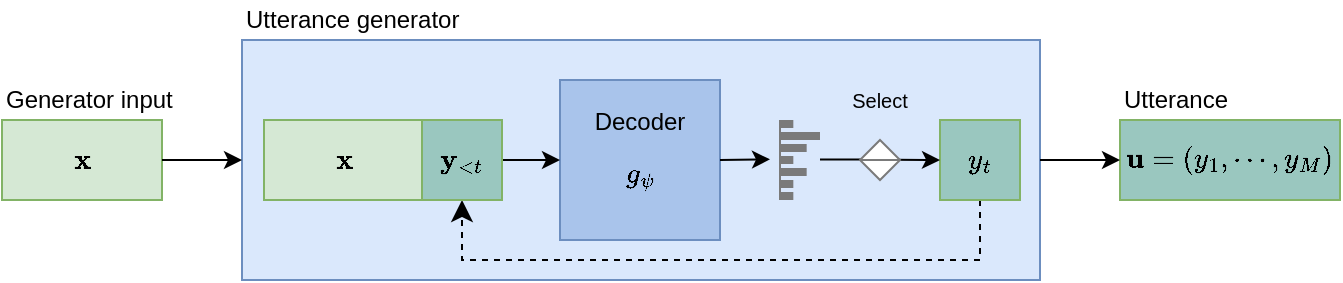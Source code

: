 <mxfile version="21.6.5" type="github" pages="6">
  <diagram id="BWPgkQPp7QExBuPRqTeC" name="generator">
    <mxGraphModel dx="970" dy="583" grid="1" gridSize="10" guides="1" tooltips="1" connect="1" arrows="1" fold="1" page="1" pageScale="1" pageWidth="1169" pageHeight="827" math="1" shadow="0">
      <root>
        <mxCell id="0" />
        <mxCell id="1" parent="0" />
        <mxCell id="tqe345nlHWXfy0BIeD9P-1" value="" style="rounded=0;whiteSpace=wrap;html=1;fillColor=#dae8fc;strokeColor=#6c8ebf;" vertex="1" parent="1">
          <mxGeometry x="320" y="260" width="399" height="120" as="geometry" />
        </mxCell>
        <mxCell id="tqe345nlHWXfy0BIeD9P-2" value="Decoder&lt;br&gt;$$g_\psi$$" style="whiteSpace=wrap;html=1;aspect=fixed;fillColor=#A9C4EB;strokeColor=#6c8ebf;" vertex="1" parent="1">
          <mxGeometry x="479" y="280" width="80" height="80" as="geometry" />
        </mxCell>
        <mxCell id="tqe345nlHWXfy0BIeD9P-3" value="" style="endArrow=classic;html=1;rounded=0;entryX=0;entryY=0.5;entryDx=0;entryDy=0;exitX=1;exitY=0.5;exitDx=0;exitDy=0;" edge="1" parent="1" source="tqe345nlHWXfy0BIeD9P-6" target="tqe345nlHWXfy0BIeD9P-2">
          <mxGeometry width="50" height="50" relative="1" as="geometry">
            <mxPoint x="439" y="320" as="sourcePoint" />
            <mxPoint x="439" y="375" as="targetPoint" />
          </mxGeometry>
        </mxCell>
        <mxCell id="tqe345nlHWXfy0BIeD9P-4" value="" style="edgeStyle=elbowEdgeStyle;elbow=vertical;endArrow=classic;html=1;curved=0;rounded=0;endSize=8;startSize=8;dashed=1;entryX=0.5;entryY=1;entryDx=0;entryDy=0;exitX=0.5;exitY=1;exitDx=0;exitDy=0;" edge="1" parent="1" source="tqe345nlHWXfy0BIeD9P-14" target="tqe345nlHWXfy0BIeD9P-6">
          <mxGeometry width="50" height="50" relative="1" as="geometry">
            <mxPoint x="609" y="340" as="sourcePoint" />
            <mxPoint x="399" y="335" as="targetPoint" />
            <Array as="points">
              <mxPoint x="499" y="370" />
            </Array>
          </mxGeometry>
        </mxCell>
        <mxCell id="tqe345nlHWXfy0BIeD9P-5" value="$$\mathbf{x}$$" style="rounded=0;whiteSpace=wrap;html=1;fillColor=#d5e8d4;strokeColor=#82b366;" vertex="1" parent="1">
          <mxGeometry x="331" y="300" width="80" height="40" as="geometry" />
        </mxCell>
        <mxCell id="tqe345nlHWXfy0BIeD9P-6" value="$$\mathbf{y}_{&amp;lt;t}$$" style="rounded=0;whiteSpace=wrap;html=1;fillColor=#9AC7BF;strokeColor=#82b366;" vertex="1" parent="1">
          <mxGeometry x="410" y="300" width="40" height="40" as="geometry" />
        </mxCell>
        <mxCell id="tqe345nlHWXfy0BIeD9P-7" value="$$\mathbf{x}$$" style="rounded=0;whiteSpace=wrap;html=1;fillColor=#d5e8d4;strokeColor=#82b366;" vertex="1" parent="1">
          <mxGeometry x="200" y="300" width="80" height="40" as="geometry" />
        </mxCell>
        <mxCell id="tqe345nlHWXfy0BIeD9P-8" value="$$\mathbf{u} = (y_1, \cdots, y_M)$$" style="rounded=0;whiteSpace=wrap;html=1;fillColor=#9AC7BF;strokeColor=#82b366;" vertex="1" parent="1">
          <mxGeometry x="759" y="300" width="110" height="40" as="geometry" />
        </mxCell>
        <mxCell id="tqe345nlHWXfy0BIeD9P-9" value="" style="endArrow=classic;html=1;rounded=0;entryX=0;entryY=0.5;entryDx=0;entryDy=0;exitX=1;exitY=0.5;exitDx=0;exitDy=0;" edge="1" parent="1" source="tqe345nlHWXfy0BIeD9P-7" target="tqe345nlHWXfy0BIeD9P-1">
          <mxGeometry width="50" height="50" relative="1" as="geometry">
            <mxPoint x="209" y="260" as="sourcePoint" />
            <mxPoint x="249" y="260" as="targetPoint" />
            <Array as="points" />
          </mxGeometry>
        </mxCell>
        <mxCell id="tqe345nlHWXfy0BIeD9P-10" value="" style="endArrow=classic;html=1;rounded=0;entryX=0;entryY=0.5;entryDx=0;entryDy=0;exitX=1;exitY=0.5;exitDx=0;exitDy=0;" edge="1" parent="1" source="tqe345nlHWXfy0BIeD9P-1" target="tqe345nlHWXfy0BIeD9P-8">
          <mxGeometry width="50" height="50" relative="1" as="geometry">
            <mxPoint x="209" y="140" as="sourcePoint" />
            <mxPoint x="249" y="140" as="targetPoint" />
          </mxGeometry>
        </mxCell>
        <mxCell id="tqe345nlHWXfy0BIeD9P-12" value="Utterance" style="text;html=1;strokeColor=none;fillColor=none;align=left;verticalAlign=middle;whiteSpace=wrap;rounded=0;" vertex="1" parent="1">
          <mxGeometry x="759" y="280" width="110" height="20" as="geometry" />
        </mxCell>
        <mxCell id="tqe345nlHWXfy0BIeD9P-13" value="Generator input" style="text;html=1;strokeColor=none;fillColor=none;align=left;verticalAlign=middle;whiteSpace=wrap;rounded=0;" vertex="1" parent="1">
          <mxGeometry x="200" y="280" width="90" height="20" as="geometry" />
        </mxCell>
        <mxCell id="tqe345nlHWXfy0BIeD9P-14" value="$$y_{t}$$" style="rounded=0;whiteSpace=wrap;html=1;fillColor=#9AC7BF;strokeColor=#82b366;" vertex="1" parent="1">
          <mxGeometry x="669" y="300" width="40" height="40" as="geometry" />
        </mxCell>
        <mxCell id="tqe345nlHWXfy0BIeD9P-16" value="" style="group" vertex="1" connectable="0" parent="1">
          <mxGeometry x="589" y="300" width="20" height="40" as="geometry" />
        </mxCell>
        <mxCell id="tqe345nlHWXfy0BIeD9P-17" value="" style="endArrow=none;html=1;rounded=0;strokeColor=#7A7A7A;" edge="1" parent="tqe345nlHWXfy0BIeD9P-16">
          <mxGeometry width="50" height="50" relative="1" as="geometry">
            <mxPoint y="40" as="sourcePoint" />
            <mxPoint as="targetPoint" />
          </mxGeometry>
        </mxCell>
        <mxCell id="tqe345nlHWXfy0BIeD9P-18" value="" style="endArrow=none;html=1;rounded=0;strokeWidth=4;strokeColor=#7A7A7A;" edge="1" parent="tqe345nlHWXfy0BIeD9P-16">
          <mxGeometry width="50" height="50" relative="1" as="geometry">
            <mxPoint y="2" as="sourcePoint" />
            <mxPoint x="6.667" y="2" as="targetPoint" />
          </mxGeometry>
        </mxCell>
        <mxCell id="tqe345nlHWXfy0BIeD9P-19" value="" style="endArrow=none;html=1;rounded=0;strokeWidth=4;strokeColor=#7A7A7A;" edge="1" parent="tqe345nlHWXfy0BIeD9P-16">
          <mxGeometry width="50" height="50" relative="1" as="geometry">
            <mxPoint y="8" as="sourcePoint" />
            <mxPoint x="20" y="8" as="targetPoint" />
          </mxGeometry>
        </mxCell>
        <mxCell id="tqe345nlHWXfy0BIeD9P-20" value="" style="endArrow=none;html=1;rounded=0;strokeWidth=4;strokeColor=#7A7A7A;" edge="1" parent="tqe345nlHWXfy0BIeD9P-16">
          <mxGeometry width="50" height="50" relative="1" as="geometry">
            <mxPoint y="14" as="sourcePoint" />
            <mxPoint x="13.333" y="14" as="targetPoint" />
          </mxGeometry>
        </mxCell>
        <mxCell id="tqe345nlHWXfy0BIeD9P-21" value="" style="endArrow=none;html=1;rounded=0;strokeWidth=4;strokeColor=#7A7A7A;" edge="1" parent="tqe345nlHWXfy0BIeD9P-16">
          <mxGeometry width="50" height="50" relative="1" as="geometry">
            <mxPoint y="20" as="sourcePoint" />
            <mxPoint x="6.667" y="20" as="targetPoint" />
          </mxGeometry>
        </mxCell>
        <mxCell id="tqe345nlHWXfy0BIeD9P-22" value="" style="endArrow=none;html=1;rounded=0;strokeWidth=4;strokeColor=#7A7A7A;" edge="1" parent="tqe345nlHWXfy0BIeD9P-16">
          <mxGeometry width="50" height="50" relative="1" as="geometry">
            <mxPoint y="26" as="sourcePoint" />
            <mxPoint x="13.333" y="26" as="targetPoint" />
          </mxGeometry>
        </mxCell>
        <mxCell id="tqe345nlHWXfy0BIeD9P-23" value="" style="endArrow=none;html=1;rounded=0;strokeWidth=4;strokeColor=#7A7A7A;" edge="1" parent="tqe345nlHWXfy0BIeD9P-16">
          <mxGeometry width="50" height="50" relative="1" as="geometry">
            <mxPoint y="32" as="sourcePoint" />
            <mxPoint x="6.667" y="32" as="targetPoint" />
          </mxGeometry>
        </mxCell>
        <mxCell id="tqe345nlHWXfy0BIeD9P-24" value="" style="endArrow=none;html=1;rounded=0;strokeWidth=4;strokeColor=#7A7A7A;" edge="1" parent="tqe345nlHWXfy0BIeD9P-16">
          <mxGeometry width="50" height="50" relative="1" as="geometry">
            <mxPoint y="38" as="sourcePoint" />
            <mxPoint x="6.667" y="38" as="targetPoint" />
          </mxGeometry>
        </mxCell>
        <mxCell id="tqe345nlHWXfy0BIeD9P-25" value="" style="endArrow=classic;html=1;rounded=0;exitX=1;exitY=0.5;exitDx=0;exitDy=0;entryX=0;entryY=0.5;entryDx=0;entryDy=0;" edge="1" parent="1" target="tqe345nlHWXfy0BIeD9P-14">
          <mxGeometry width="50" height="50" relative="1" as="geometry">
            <mxPoint x="609" y="319.76" as="sourcePoint" />
            <mxPoint x="649" y="319.76" as="targetPoint" />
            <Array as="points">
              <mxPoint x="629" y="319.76" />
            </Array>
          </mxGeometry>
        </mxCell>
        <mxCell id="tqe345nlHWXfy0BIeD9P-26" value="" style="shape=sortShape;perimeter=rhombusPerimeter;whiteSpace=wrap;html=1;strokeColor=#7A7A7A;" vertex="1" parent="1">
          <mxGeometry x="629" y="310" width="20" height="20" as="geometry" />
        </mxCell>
        <mxCell id="tqe345nlHWXfy0BIeD9P-27" value="Select" style="text;html=1;strokeColor=none;fillColor=none;align=center;verticalAlign=middle;whiteSpace=wrap;rounded=0;fontSize=10;" vertex="1" parent="1">
          <mxGeometry x="619" y="280" width="40" height="20" as="geometry" />
        </mxCell>
        <mxCell id="tqe345nlHWXfy0BIeD9P-31" value="" style="endArrow=classic;html=1;rounded=0;entryX=0;entryY=0.5;entryDx=0;entryDy=0;exitX=1;exitY=0.5;exitDx=0;exitDy=0;" edge="1" parent="1" source="tqe345nlHWXfy0BIeD9P-2">
          <mxGeometry width="50" height="50" relative="1" as="geometry">
            <mxPoint x="559" y="319.66" as="sourcePoint" />
            <mxPoint x="584" y="319.66" as="targetPoint" />
          </mxGeometry>
        </mxCell>
        <mxCell id="tqe345nlHWXfy0BIeD9P-32" value="Utterance generator" style="text;html=1;strokeColor=none;fillColor=none;align=left;verticalAlign=middle;whiteSpace=wrap;rounded=0;" vertex="1" parent="1">
          <mxGeometry x="320" y="240" width="150" height="20" as="geometry" />
        </mxCell>
      </root>
    </mxGraphModel>
  </diagram>
  <diagram name="persona-generator" id="ab64GjQ9zY21jpHbAOCG">
    <mxGraphModel dx="1119" dy="686" grid="1" gridSize="10" guides="1" tooltips="1" connect="1" arrows="1" fold="1" page="1" pageScale="1" pageWidth="1169" pageHeight="827" math="1" shadow="0">
      <root>
        <mxCell id="VlIq39liLYHJUs_PoIYi-0" />
        <mxCell id="VlIq39liLYHJUs_PoIYi-1" parent="VlIq39liLYHJUs_PoIYi-0" />
        <mxCell id="VlIq39liLYHJUs_PoIYi-2" value="" style="rounded=0;whiteSpace=wrap;html=1;fillColor=#dae8fc;strokeColor=#6c8ebf;" vertex="1" parent="VlIq39liLYHJUs_PoIYi-1">
          <mxGeometry x="300" y="360" width="580" height="120" as="geometry" />
        </mxCell>
        <mxCell id="C2N5BpC7VvBEQwuXYdbS-1" value="" style="rounded=0;whiteSpace=wrap;html=1;" vertex="1" parent="VlIq39liLYHJUs_PoIYi-1">
          <mxGeometry x="510" y="390" width="110" height="60" as="geometry" />
        </mxCell>
        <mxCell id="VlIq39liLYHJUs_PoIYi-3" value="Decoder" style="whiteSpace=wrap;html=1;aspect=fixed;fillColor=#A9C4EB;strokeColor=#6c8ebf;" vertex="1" parent="VlIq39liLYHJUs_PoIYi-1">
          <mxGeometry x="640" y="380" width="80" height="80" as="geometry" />
        </mxCell>
        <mxCell id="VlIq39liLYHJUs_PoIYi-4" value="" style="endArrow=classic;html=1;rounded=0;entryX=0;entryY=0.5;entryDx=0;entryDy=0;" edge="1" parent="VlIq39liLYHJUs_PoIYi-1" target="VlIq39liLYHJUs_PoIYi-3">
          <mxGeometry width="50" height="50" relative="1" as="geometry">
            <mxPoint x="620" y="420" as="sourcePoint" />
            <mxPoint x="600" y="475" as="targetPoint" />
            <Array as="points">
              <mxPoint x="630" y="420" />
            </Array>
          </mxGeometry>
        </mxCell>
        <mxCell id="VlIq39liLYHJUs_PoIYi-6" value="" style="edgeStyle=elbowEdgeStyle;elbow=vertical;endArrow=classic;html=1;curved=0;rounded=0;endSize=8;startSize=8;dashed=1;entryX=0.5;entryY=1;entryDx=0;entryDy=0;exitX=0.5;exitY=1;exitDx=0;exitDy=0;" edge="1" parent="VlIq39liLYHJUs_PoIYi-1" target="VlIq39liLYHJUs_PoIYi-8" source="VlIq39liLYHJUs_PoIYi-16">
          <mxGeometry width="50" height="50" relative="1" as="geometry">
            <mxPoint x="770" y="440" as="sourcePoint" />
            <mxPoint x="560" y="435" as="targetPoint" />
            <Array as="points">
              <mxPoint x="660" y="470" />
            </Array>
          </mxGeometry>
        </mxCell>
        <mxCell id="VlIq39liLYHJUs_PoIYi-7" value="$$\mathbf{x}$$" style="rounded=0;whiteSpace=wrap;html=1;fillColor=#d5e8d4;strokeColor=#82b366;" vertex="1" parent="VlIq39liLYHJUs_PoIYi-1">
          <mxGeometry x="310" y="400" width="80" height="40" as="geometry" />
        </mxCell>
        <mxCell id="VlIq39liLYHJUs_PoIYi-8" value="$$\mathbf{y}_{&amp;lt;t}$$" style="rounded=0;whiteSpace=wrap;html=1;fillColor=#9AC7BF;strokeColor=#82b366;" vertex="1" parent="VlIq39liLYHJUs_PoIYi-1">
          <mxGeometry x="572" y="400" width="40" height="40" as="geometry" />
        </mxCell>
        <mxCell id="VlIq39liLYHJUs_PoIYi-9" value="$$\mathbf{x}$$" style="rounded=0;whiteSpace=wrap;html=1;fillColor=#d5e8d4;strokeColor=#82b366;" vertex="1" parent="VlIq39liLYHJUs_PoIYi-1">
          <mxGeometry x="180" y="400" width="80" height="40" as="geometry" />
        </mxCell>
        <mxCell id="VlIq39liLYHJUs_PoIYi-10" value="$$\mathbf{p} = (y_1, \cdots, y_M)$$" style="rounded=0;whiteSpace=wrap;html=1;fillColor=#9AC7BF;strokeColor=#82b366;" vertex="1" parent="VlIq39liLYHJUs_PoIYi-1">
          <mxGeometry x="920" y="400" width="110" height="40" as="geometry" />
        </mxCell>
        <mxCell id="VlIq39liLYHJUs_PoIYi-12" value="" style="endArrow=classic;html=1;rounded=0;entryX=0;entryY=0.5;entryDx=0;entryDy=0;exitX=1;exitY=0.5;exitDx=0;exitDy=0;" edge="1" parent="VlIq39liLYHJUs_PoIYi-1" source="VlIq39liLYHJUs_PoIYi-2" target="VlIq39liLYHJUs_PoIYi-10">
          <mxGeometry width="50" height="50" relative="1" as="geometry">
            <mxPoint x="370" y="240" as="sourcePoint" />
            <mxPoint x="410" y="240" as="targetPoint" />
          </mxGeometry>
        </mxCell>
        <mxCell id="VlIq39liLYHJUs_PoIYi-13" value="Persona generator" style="text;html=1;strokeColor=none;fillColor=none;align=left;verticalAlign=middle;whiteSpace=wrap;rounded=0;" vertex="1" parent="VlIq39liLYHJUs_PoIYi-1">
          <mxGeometry x="300" y="340" width="220" height="20" as="geometry" />
        </mxCell>
        <mxCell id="VlIq39liLYHJUs_PoIYi-14" value="Persona" style="text;html=1;strokeColor=none;fillColor=none;align=left;verticalAlign=middle;whiteSpace=wrap;rounded=0;" vertex="1" parent="VlIq39liLYHJUs_PoIYi-1">
          <mxGeometry x="920" y="380" width="110" height="20" as="geometry" />
        </mxCell>
        <mxCell id="VlIq39liLYHJUs_PoIYi-15" value="Generator input" style="text;html=1;strokeColor=none;fillColor=none;align=left;verticalAlign=middle;whiteSpace=wrap;rounded=0;" vertex="1" parent="VlIq39liLYHJUs_PoIYi-1">
          <mxGeometry x="180" y="380" width="90" height="20" as="geometry" />
        </mxCell>
        <mxCell id="VlIq39liLYHJUs_PoIYi-16" value="$$y_{t}$$" style="rounded=0;whiteSpace=wrap;html=1;fillColor=#9AC7BF;strokeColor=#82b366;" vertex="1" parent="VlIq39liLYHJUs_PoIYi-1">
          <mxGeometry x="830" y="400" width="40" height="40" as="geometry" />
        </mxCell>
        <mxCell id="OXBlVv-GKmUWvAqq30hq-1" value="Encoder" style="whiteSpace=wrap;html=1;aspect=fixed;fillColor=#A9C4EB;strokeColor=#6c8ebf;" vertex="1" parent="VlIq39liLYHJUs_PoIYi-1">
          <mxGeometry x="410" y="380" width="80" height="80" as="geometry" />
        </mxCell>
        <mxCell id="OXBlVv-GKmUWvAqq30hq-14" value="" style="group" vertex="1" connectable="0" parent="VlIq39liLYHJUs_PoIYi-1">
          <mxGeometry x="750" y="400" width="20" height="40" as="geometry" />
        </mxCell>
        <mxCell id="OXBlVv-GKmUWvAqq30hq-3" value="" style="endArrow=none;html=1;rounded=0;strokeColor=#7A7A7A;" edge="1" parent="OXBlVv-GKmUWvAqq30hq-14">
          <mxGeometry width="50" height="50" relative="1" as="geometry">
            <mxPoint y="40" as="sourcePoint" />
            <mxPoint as="targetPoint" />
          </mxGeometry>
        </mxCell>
        <mxCell id="OXBlVv-GKmUWvAqq30hq-5" value="" style="endArrow=none;html=1;rounded=0;strokeWidth=4;strokeColor=#7A7A7A;" edge="1" parent="OXBlVv-GKmUWvAqq30hq-14">
          <mxGeometry width="50" height="50" relative="1" as="geometry">
            <mxPoint y="2" as="sourcePoint" />
            <mxPoint x="6.667" y="2" as="targetPoint" />
          </mxGeometry>
        </mxCell>
        <mxCell id="OXBlVv-GKmUWvAqq30hq-6" value="" style="endArrow=none;html=1;rounded=0;strokeWidth=4;strokeColor=#7A7A7A;" edge="1" parent="OXBlVv-GKmUWvAqq30hq-14">
          <mxGeometry width="50" height="50" relative="1" as="geometry">
            <mxPoint y="8" as="sourcePoint" />
            <mxPoint x="20" y="8" as="targetPoint" />
          </mxGeometry>
        </mxCell>
        <mxCell id="OXBlVv-GKmUWvAqq30hq-7" value="" style="endArrow=none;html=1;rounded=0;strokeWidth=4;strokeColor=#7A7A7A;" edge="1" parent="OXBlVv-GKmUWvAqq30hq-14">
          <mxGeometry width="50" height="50" relative="1" as="geometry">
            <mxPoint y="14" as="sourcePoint" />
            <mxPoint x="13.333" y="14" as="targetPoint" />
          </mxGeometry>
        </mxCell>
        <mxCell id="OXBlVv-GKmUWvAqq30hq-8" value="" style="endArrow=none;html=1;rounded=0;strokeWidth=4;strokeColor=#7A7A7A;" edge="1" parent="OXBlVv-GKmUWvAqq30hq-14">
          <mxGeometry width="50" height="50" relative="1" as="geometry">
            <mxPoint y="20" as="sourcePoint" />
            <mxPoint x="6.667" y="20" as="targetPoint" />
          </mxGeometry>
        </mxCell>
        <mxCell id="OXBlVv-GKmUWvAqq30hq-9" value="" style="endArrow=none;html=1;rounded=0;strokeWidth=4;strokeColor=#7A7A7A;" edge="1" parent="OXBlVv-GKmUWvAqq30hq-14">
          <mxGeometry width="50" height="50" relative="1" as="geometry">
            <mxPoint y="26" as="sourcePoint" />
            <mxPoint x="13.333" y="26" as="targetPoint" />
          </mxGeometry>
        </mxCell>
        <mxCell id="OXBlVv-GKmUWvAqq30hq-12" value="" style="endArrow=none;html=1;rounded=0;strokeWidth=4;strokeColor=#7A7A7A;" edge="1" parent="OXBlVv-GKmUWvAqq30hq-14">
          <mxGeometry width="50" height="50" relative="1" as="geometry">
            <mxPoint y="32" as="sourcePoint" />
            <mxPoint x="6.667" y="32" as="targetPoint" />
          </mxGeometry>
        </mxCell>
        <mxCell id="OXBlVv-GKmUWvAqq30hq-13" value="" style="endArrow=none;html=1;rounded=0;strokeWidth=4;strokeColor=#7A7A7A;" edge="1" parent="OXBlVv-GKmUWvAqq30hq-14">
          <mxGeometry width="50" height="50" relative="1" as="geometry">
            <mxPoint y="38" as="sourcePoint" />
            <mxPoint x="6.667" y="38" as="targetPoint" />
          </mxGeometry>
        </mxCell>
        <mxCell id="OXBlVv-GKmUWvAqq30hq-18" value="" style="endArrow=classic;html=1;rounded=0;exitX=1;exitY=0.5;exitDx=0;exitDy=0;entryX=0;entryY=0.5;entryDx=0;entryDy=0;" edge="1" parent="VlIq39liLYHJUs_PoIYi-1" target="VlIq39liLYHJUs_PoIYi-16">
          <mxGeometry width="50" height="50" relative="1" as="geometry">
            <mxPoint x="770" y="419.76" as="sourcePoint" />
            <mxPoint x="810" y="419.76" as="targetPoint" />
            <Array as="points">
              <mxPoint x="790" y="419.76" />
            </Array>
          </mxGeometry>
        </mxCell>
        <mxCell id="OXBlVv-GKmUWvAqq30hq-15" value="" style="shape=sortShape;perimeter=rhombusPerimeter;whiteSpace=wrap;html=1;strokeColor=#7A7A7A;" vertex="1" parent="VlIq39liLYHJUs_PoIYi-1">
          <mxGeometry x="790" y="410" width="20" height="20" as="geometry" />
        </mxCell>
        <mxCell id="OXBlVv-GKmUWvAqq30hq-19" value="Select" style="text;html=1;strokeColor=none;fillColor=none;align=center;verticalAlign=middle;whiteSpace=wrap;rounded=0;fontSize=10;" vertex="1" parent="VlIq39liLYHJUs_PoIYi-1">
          <mxGeometry x="780" y="380" width="40" height="20" as="geometry" />
        </mxCell>
        <mxCell id="OXBlVv-GKmUWvAqq30hq-20" value="$$E(\mathbf{x})$$" style="rounded=0;whiteSpace=wrap;html=1;fillColor=#d5e8d4;strokeColor=#82b366;" vertex="1" parent="VlIq39liLYHJUs_PoIYi-1">
          <mxGeometry x="520" y="400" width="40" height="40" as="geometry" />
        </mxCell>
        <mxCell id="OXBlVv-GKmUWvAqq30hq-22" value="" style="endArrow=classic;html=1;rounded=0;entryX=0;entryY=0.5;entryDx=0;entryDy=0;exitX=1;exitY=0.5;exitDx=0;exitDy=0;" edge="1" parent="VlIq39liLYHJUs_PoIYi-1" source="VlIq39liLYHJUs_PoIYi-7" target="OXBlVv-GKmUWvAqq30hq-1">
          <mxGeometry width="50" height="50" relative="1" as="geometry">
            <mxPoint x="355" y="450" as="sourcePoint" />
            <mxPoint x="380" y="450" as="targetPoint" />
          </mxGeometry>
        </mxCell>
        <mxCell id="OXBlVv-GKmUWvAqq30hq-24" value="" style="endArrow=classic;html=1;rounded=0;entryX=0;entryY=0.5;entryDx=0;entryDy=0;exitX=1;exitY=0.5;exitDx=0;exitDy=0;" edge="1" parent="VlIq39liLYHJUs_PoIYi-1" source="OXBlVv-GKmUWvAqq30hq-1" target="OXBlVv-GKmUWvAqq30hq-20">
          <mxGeometry width="50" height="50" relative="1" as="geometry">
            <mxPoint x="595" y="430" as="sourcePoint" />
            <mxPoint x="620" y="430" as="targetPoint" />
          </mxGeometry>
        </mxCell>
        <mxCell id="OXBlVv-GKmUWvAqq30hq-25" value="" style="endArrow=classic;html=1;rounded=0;entryX=0;entryY=0.5;entryDx=0;entryDy=0;exitX=1;exitY=0.5;exitDx=0;exitDy=0;" edge="1" parent="VlIq39liLYHJUs_PoIYi-1" source="VlIq39liLYHJUs_PoIYi-3">
          <mxGeometry width="50" height="50" relative="1" as="geometry">
            <mxPoint x="720" y="419.66" as="sourcePoint" />
            <mxPoint x="745" y="419.66" as="targetPoint" />
          </mxGeometry>
        </mxCell>
        <mxCell id="C2N5BpC7VvBEQwuXYdbS-2" value="" style="endArrow=classic;html=1;rounded=0;entryX=0;entryY=0.5;entryDx=0;entryDy=0;exitX=1;exitY=0.5;exitDx=0;exitDy=0;" edge="1" parent="VlIq39liLYHJUs_PoIYi-1" source="VlIq39liLYHJUs_PoIYi-9" target="VlIq39liLYHJUs_PoIYi-2">
          <mxGeometry width="50" height="50" relative="1" as="geometry">
            <mxPoint x="220" y="490" as="sourcePoint" />
            <mxPoint x="250" y="490" as="targetPoint" />
          </mxGeometry>
        </mxCell>
        <mxCell id="kxX2pfbGmYrppKO1Ufu8-0" value="" style="rounded=0;whiteSpace=wrap;html=1;fillColor=#dae8fc;strokeColor=#6c8ebf;" vertex="1" parent="VlIq39liLYHJUs_PoIYi-1">
          <mxGeometry x="300" y="200" width="580" height="120" as="geometry" />
        </mxCell>
        <mxCell id="kxX2pfbGmYrppKO1Ufu8-2" value="Classifier" style="whiteSpace=wrap;html=1;aspect=fixed;fillColor=#A9C4EB;strokeColor=#6c8ebf;" vertex="1" parent="VlIq39liLYHJUs_PoIYi-1">
          <mxGeometry x="590" y="220" width="80" height="80" as="geometry" />
        </mxCell>
        <mxCell id="kxX2pfbGmYrppKO1Ufu8-5" value="$$\mathbf{x}$$" style="rounded=0;whiteSpace=wrap;html=1;fillColor=#d5e8d4;strokeColor=#82b366;" vertex="1" parent="VlIq39liLYHJUs_PoIYi-1">
          <mxGeometry x="310" y="240" width="80" height="40" as="geometry" />
        </mxCell>
        <mxCell id="kxX2pfbGmYrppKO1Ufu8-7" value="$$\mathbf{x}$$" style="rounded=0;whiteSpace=wrap;html=1;fillColor=#d5e8d4;strokeColor=#82b366;" vertex="1" parent="VlIq39liLYHJUs_PoIYi-1">
          <mxGeometry x="180" y="240" width="80" height="40" as="geometry" />
        </mxCell>
        <mxCell id="kxX2pfbGmYrppKO1Ufu8-8" value="$$\mathbf{p} = \mathbf{x} \text{ or } \texttt{nofact}$$" style="rounded=0;whiteSpace=wrap;html=1;fillColor=#9AC7BF;strokeColor=#82b366;" vertex="1" parent="VlIq39liLYHJUs_PoIYi-1">
          <mxGeometry x="920" y="240" width="110" height="40" as="geometry" />
        </mxCell>
        <mxCell id="kxX2pfbGmYrppKO1Ufu8-9" value="" style="endArrow=classic;html=1;rounded=0;entryX=0;entryY=0.5;entryDx=0;entryDy=0;exitX=1;exitY=0.5;exitDx=0;exitDy=0;" edge="1" parent="VlIq39liLYHJUs_PoIYi-1" source="kxX2pfbGmYrppKO1Ufu8-0" target="kxX2pfbGmYrppKO1Ufu8-8">
          <mxGeometry width="50" height="50" relative="1" as="geometry">
            <mxPoint x="370" y="80" as="sourcePoint" />
            <mxPoint x="410" y="80" as="targetPoint" />
          </mxGeometry>
        </mxCell>
        <mxCell id="kxX2pfbGmYrppKO1Ufu8-10" value="Persona classifier" style="text;html=1;strokeColor=none;fillColor=none;align=left;verticalAlign=middle;whiteSpace=wrap;rounded=0;" vertex="1" parent="VlIq39liLYHJUs_PoIYi-1">
          <mxGeometry x="300" y="180" width="150" height="20" as="geometry" />
        </mxCell>
        <mxCell id="kxX2pfbGmYrppKO1Ufu8-11" value="Persona" style="text;html=1;strokeColor=none;fillColor=none;align=left;verticalAlign=middle;whiteSpace=wrap;rounded=0;" vertex="1" parent="VlIq39liLYHJUs_PoIYi-1">
          <mxGeometry x="920" y="220" width="110" height="20" as="geometry" />
        </mxCell>
        <mxCell id="kxX2pfbGmYrppKO1Ufu8-12" value="Generator input" style="text;html=1;strokeColor=none;fillColor=none;align=left;verticalAlign=middle;whiteSpace=wrap;rounded=0;" vertex="1" parent="VlIq39liLYHJUs_PoIYi-1">
          <mxGeometry x="180" y="220" width="90" height="20" as="geometry" />
        </mxCell>
        <mxCell id="kxX2pfbGmYrppKO1Ufu8-14" value="Encoder" style="whiteSpace=wrap;html=1;aspect=fixed;fillColor=#A9C4EB;strokeColor=#6c8ebf;" vertex="1" parent="VlIq39liLYHJUs_PoIYi-1">
          <mxGeometry x="410" y="220" width="80" height="80" as="geometry" />
        </mxCell>
        <mxCell id="kxX2pfbGmYrppKO1Ufu8-24" value="" style="endArrow=classic;html=1;rounded=0;exitX=1;exitY=0.5;exitDx=0;exitDy=0;entryX=0;entryY=0.5;entryDx=0;entryDy=0;" edge="1" parent="VlIq39liLYHJUs_PoIYi-1">
          <mxGeometry width="50" height="50" relative="1" as="geometry">
            <mxPoint x="770" y="259.76" as="sourcePoint" />
            <mxPoint x="830" y="260" as="targetPoint" />
            <Array as="points">
              <mxPoint x="790" y="259.76" />
            </Array>
          </mxGeometry>
        </mxCell>
        <mxCell id="kxX2pfbGmYrppKO1Ufu8-25" value="" style="shape=sortShape;perimeter=rhombusPerimeter;whiteSpace=wrap;html=1;strokeColor=#7A7A7A;" vertex="1" parent="VlIq39liLYHJUs_PoIYi-1">
          <mxGeometry x="790" y="250" width="20" height="20" as="geometry" />
        </mxCell>
        <mxCell id="kxX2pfbGmYrppKO1Ufu8-26" value="Select" style="text;html=1;strokeColor=none;fillColor=none;align=center;verticalAlign=middle;whiteSpace=wrap;rounded=0;fontSize=10;" vertex="1" parent="VlIq39liLYHJUs_PoIYi-1">
          <mxGeometry x="780" y="220" width="40" height="20" as="geometry" />
        </mxCell>
        <mxCell id="kxX2pfbGmYrppKO1Ufu8-27" value="$$E(\mathbf{x})$$" style="rounded=0;whiteSpace=wrap;html=1;fillColor=#d5e8d4;strokeColor=#82b366;" vertex="1" parent="VlIq39liLYHJUs_PoIYi-1">
          <mxGeometry x="520" y="240" width="40" height="40" as="geometry" />
        </mxCell>
        <mxCell id="kxX2pfbGmYrppKO1Ufu8-28" value="" style="endArrow=classic;html=1;rounded=0;entryX=0;entryY=0.5;entryDx=0;entryDy=0;exitX=1;exitY=0.5;exitDx=0;exitDy=0;" edge="1" parent="VlIq39liLYHJUs_PoIYi-1" source="kxX2pfbGmYrppKO1Ufu8-5" target="kxX2pfbGmYrppKO1Ufu8-14">
          <mxGeometry width="50" height="50" relative="1" as="geometry">
            <mxPoint x="355" y="290" as="sourcePoint" />
            <mxPoint x="380" y="290" as="targetPoint" />
          </mxGeometry>
        </mxCell>
        <mxCell id="kxX2pfbGmYrppKO1Ufu8-29" value="" style="endArrow=classic;html=1;rounded=0;entryX=0;entryY=0.5;entryDx=0;entryDy=0;exitX=1;exitY=0.5;exitDx=0;exitDy=0;" edge="1" parent="VlIq39liLYHJUs_PoIYi-1" source="kxX2pfbGmYrppKO1Ufu8-14" target="kxX2pfbGmYrppKO1Ufu8-27">
          <mxGeometry width="50" height="50" relative="1" as="geometry">
            <mxPoint x="595" y="270" as="sourcePoint" />
            <mxPoint x="620" y="270" as="targetPoint" />
            <Array as="points">
              <mxPoint x="500" y="260" />
            </Array>
          </mxGeometry>
        </mxCell>
        <mxCell id="kxX2pfbGmYrppKO1Ufu8-30" value="" style="endArrow=classic;html=1;rounded=0;exitX=1;exitY=0.5;exitDx=0;exitDy=0;" edge="1" parent="VlIq39liLYHJUs_PoIYi-1" source="kxX2pfbGmYrppKO1Ufu8-2">
          <mxGeometry width="50" height="50" relative="1" as="geometry">
            <mxPoint x="720" y="259.66" as="sourcePoint" />
            <mxPoint x="700" y="260" as="targetPoint" />
          </mxGeometry>
        </mxCell>
        <mxCell id="kxX2pfbGmYrppKO1Ufu8-31" value="" style="endArrow=classic;html=1;rounded=0;entryX=0;entryY=0.5;entryDx=0;entryDy=0;exitX=1;exitY=0.5;exitDx=0;exitDy=0;" edge="1" parent="VlIq39liLYHJUs_PoIYi-1" source="kxX2pfbGmYrppKO1Ufu8-7" target="kxX2pfbGmYrppKO1Ufu8-0">
          <mxGeometry width="50" height="50" relative="1" as="geometry">
            <mxPoint x="220" y="330" as="sourcePoint" />
            <mxPoint x="250" y="330" as="targetPoint" />
          </mxGeometry>
        </mxCell>
        <mxCell id="kxX2pfbGmYrppKO1Ufu8-34" value="" style="group" vertex="1" connectable="0" parent="VlIq39liLYHJUs_PoIYi-1">
          <mxGeometry x="700" y="240" width="61" height="40" as="geometry" />
        </mxCell>
        <mxCell id="kxX2pfbGmYrppKO1Ufu8-32" value="$$\texttt{fact}$$" style="text;html=1;strokeColor=none;fillColor=none;align=right;verticalAlign=middle;whiteSpace=wrap;rounded=0;fontSize=10;" vertex="1" parent="kxX2pfbGmYrppKO1Ufu8-34">
          <mxGeometry width="40" height="20" as="geometry" />
        </mxCell>
        <mxCell id="kxX2pfbGmYrppKO1Ufu8-33" value="$$\texttt{nofact}$$" style="text;html=1;strokeColor=none;fillColor=none;align=right;verticalAlign=middle;whiteSpace=wrap;rounded=0;fontSize=10;" vertex="1" parent="kxX2pfbGmYrppKO1Ufu8-34">
          <mxGeometry y="20" width="40" height="20" as="geometry" />
        </mxCell>
        <mxCell id="kxX2pfbGmYrppKO1Ufu8-16" value="" style="endArrow=none;html=1;rounded=0;strokeColor=#7A7A7A;" edge="1" parent="kxX2pfbGmYrppKO1Ufu8-34">
          <mxGeometry width="50" height="50" relative="1" as="geometry">
            <mxPoint x="41" y="40" as="sourcePoint" />
            <mxPoint x="41" as="targetPoint" />
          </mxGeometry>
        </mxCell>
        <mxCell id="kxX2pfbGmYrppKO1Ufu8-18" value="" style="endArrow=none;html=1;rounded=0;strokeWidth=4;strokeColor=#7A7A7A;" edge="1" parent="kxX2pfbGmYrppKO1Ufu8-34">
          <mxGeometry width="50" height="50" relative="1" as="geometry">
            <mxPoint x="41" y="11.71" as="sourcePoint" />
            <mxPoint x="61" y="11.71" as="targetPoint" />
          </mxGeometry>
        </mxCell>
        <mxCell id="kxX2pfbGmYrppKO1Ufu8-22" value="" style="endArrow=none;html=1;rounded=0;strokeWidth=4;strokeColor=#7A7A7A;" edge="1" parent="kxX2pfbGmYrppKO1Ufu8-34">
          <mxGeometry width="50" height="50" relative="1" as="geometry">
            <mxPoint x="41" y="32" as="sourcePoint" />
            <mxPoint x="47.667" y="32" as="targetPoint" />
          </mxGeometry>
        </mxCell>
        <mxCell id="kxX2pfbGmYrppKO1Ufu8-35" value="" style="endArrow=classic;html=1;rounded=0;entryX=0;entryY=0.5;entryDx=0;entryDy=0;exitX=1;exitY=0.5;exitDx=0;exitDy=0;" edge="1" parent="VlIq39liLYHJUs_PoIYi-1" source="kxX2pfbGmYrppKO1Ufu8-27" target="kxX2pfbGmYrppKO1Ufu8-2">
          <mxGeometry width="50" height="50" relative="1" as="geometry">
            <mxPoint x="500" y="270" as="sourcePoint" />
            <mxPoint x="530" y="270" as="targetPoint" />
            <Array as="points" />
          </mxGeometry>
        </mxCell>
        <mxCell id="kxX2pfbGmYrppKO1Ufu8-36" value="$$\mathbf{x}$$" style="text;html=1;strokeColor=none;fillColor=none;align=center;verticalAlign=middle;whiteSpace=wrap;rounded=0;fontSize=10;" vertex="1" parent="VlIq39liLYHJUs_PoIYi-1">
          <mxGeometry x="830" y="240" width="40" height="20" as="geometry" />
        </mxCell>
        <mxCell id="kxX2pfbGmYrppKO1Ufu8-37" value="$$\texttt{nofact}$$" style="text;html=1;strokeColor=none;fillColor=none;align=center;verticalAlign=middle;whiteSpace=wrap;rounded=0;fontSize=10;" vertex="1" parent="VlIq39liLYHJUs_PoIYi-1">
          <mxGeometry x="830" y="260" width="40" height="20" as="geometry" />
        </mxCell>
      </root>
    </mxGraphModel>
  </diagram>
  <diagram name="gen-experiments" id="1w-ATxlC77_0xpjdE35k">
    <mxGraphModel dx="951" dy="583" grid="1" gridSize="10" guides="1" tooltips="1" connect="1" arrows="1" fold="1" page="1" pageScale="1" pageWidth="1169" pageHeight="827" math="1" shadow="0">
      <root>
        <mxCell id="0" />
        <mxCell id="1" parent="0" />
        <mxCell id="YHZKoxODymIakpiEQp67-2" value="" style="rounded=0;whiteSpace=wrap;html=1;" vertex="1" parent="1">
          <mxGeometry x="220" y="360" width="800" height="119" as="geometry" />
        </mxCell>
        <mxCell id="YHZKoxODymIakpiEQp67-1" value="" style="rounded=0;whiteSpace=wrap;html=1;" vertex="1" parent="1">
          <mxGeometry x="220" y="510" width="800" height="120" as="geometry" />
        </mxCell>
        <mxCell id="m6a8vdt9xj0aYVUtu1R2-38" value="" style="rounded=0;whiteSpace=wrap;html=1;fillColor=#d5e8d4;strokeColor=#82b366;" parent="1" vertex="1">
          <mxGeometry x="360" y="390" width="320" height="60" as="geometry" />
        </mxCell>
        <mxCell id="vx7e3LkDdVtEjiFvMovs-27" value="" style="rounded=0;whiteSpace=wrap;html=1;fillColor=#d5e8d4;strokeColor=#82b366;" vertex="1" parent="1">
          <mxGeometry x="600" y="540" width="200" height="60" as="geometry" />
        </mxCell>
        <mxCell id="m6a8vdt9xj0aYVUtu1R2-1" value="Utterance generator" style="whiteSpace=wrap;html=1;aspect=fixed;fillColor=#dae8fc;strokeColor=#6c8ebf;" parent="1" vertex="1">
          <mxGeometry x="720" y="380" width="80" height="80" as="geometry" />
        </mxCell>
        <mxCell id="m6a8vdt9xj0aYVUtu1R2-39" value="" style="endArrow=classic;html=1;rounded=0;entryX=0;entryY=0.5;entryDx=0;entryDy=0;exitX=1;exitY=0.5;exitDx=0;exitDy=0;" parent="1" source="m6a8vdt9xj0aYVUtu1R2-38" target="m6a8vdt9xj0aYVUtu1R2-1" edge="1">
          <mxGeometry width="50" height="50" relative="1" as="geometry">
            <mxPoint x="670" y="525" as="sourcePoint" />
            <mxPoint x="720" y="475" as="targetPoint" />
          </mxGeometry>
        </mxCell>
        <mxCell id="m6a8vdt9xj0aYVUtu1R2-56" value="" style="endArrow=classic;html=1;rounded=0;exitX=1;exitY=0.5;exitDx=0;exitDy=0;entryX=0;entryY=0.5;entryDx=0;entryDy=0;" parent="1" source="m6a8vdt9xj0aYVUtu1R2-1" target="vx7e3LkDdVtEjiFvMovs-31" edge="1">
          <mxGeometry width="50" height="50" relative="1" as="geometry">
            <mxPoint x="810" y="419.5" as="sourcePoint" />
            <mxPoint x="840" y="420" as="targetPoint" />
          </mxGeometry>
        </mxCell>
        <mxCell id="vx7e3LkDdVtEjiFvMovs-9" value="Persona extractor" style="whiteSpace=wrap;html=1;aspect=fixed;fillColor=#dae8fc;strokeColor=#6c8ebf;" vertex="1" parent="1">
          <mxGeometry x="480" y="530" width="80" height="80" as="geometry" />
        </mxCell>
        <mxCell id="vx7e3LkDdVtEjiFvMovs-10" value="Utterance generator" style="whiteSpace=wrap;html=1;aspect=fixed;fillColor=#dae8fc;strokeColor=#6c8ebf;" vertex="1" parent="1">
          <mxGeometry x="840" y="530" width="80" height="80" as="geometry" />
        </mxCell>
        <mxCell id="vx7e3LkDdVtEjiFvMovs-11" value="" style="endArrow=classic;html=1;rounded=0;entryX=0;entryY=0.5;entryDx=0;entryDy=0;exitX=1;exitY=0.5;exitDx=0;exitDy=0;" edge="1" parent="1" source="vx7e3LkDdVtEjiFvMovs-27" target="vx7e3LkDdVtEjiFvMovs-10">
          <mxGeometry width="50" height="50" relative="1" as="geometry">
            <mxPoint x="810" y="420" as="sourcePoint" />
            <mxPoint x="850" y="420" as="targetPoint" />
          </mxGeometry>
        </mxCell>
        <mxCell id="vx7e3LkDdVtEjiFvMovs-12" value="" style="endArrow=classic;html=1;rounded=0;entryX=0;entryY=0.5;entryDx=0;entryDy=0;exitX=1;exitY=0.5;exitDx=0;exitDy=0;" edge="1" parent="1" source="vx7e3LkDdVtEjiFvMovs-4" target="vx7e3LkDdVtEjiFvMovs-9">
          <mxGeometry width="50" height="50" relative="1" as="geometry">
            <mxPoint x="450" y="630" as="sourcePoint" />
            <mxPoint x="490" y="630" as="targetPoint" />
          </mxGeometry>
        </mxCell>
        <mxCell id="vx7e3LkDdVtEjiFvMovs-13" value="" style="edgeStyle=segmentEdgeStyle;endArrow=classic;html=1;curved=0;rounded=0;endSize=8;startSize=8;" edge="1" parent="1">
          <mxGeometry width="50" height="50" relative="1" as="geometry">
            <mxPoint x="580" y="620" as="sourcePoint" />
            <mxPoint x="720" y="587.5" as="targetPoint" />
          </mxGeometry>
        </mxCell>
        <mxCell id="vx7e3LkDdVtEjiFvMovs-14" value="" style="endArrow=classic;html=1;rounded=0;entryX=0.5;entryY=1;entryDx=0;entryDy=0;" edge="1" parent="1" target="vx7e3LkDdVtEjiFvMovs-21">
          <mxGeometry width="50" height="50" relative="1" as="geometry">
            <mxPoint x="680" y="620" as="sourcePoint" />
            <mxPoint x="680" y="660" as="targetPoint" />
          </mxGeometry>
        </mxCell>
        <mxCell id="vx7e3LkDdVtEjiFvMovs-15" value="" style="shape=partialRectangle;whiteSpace=wrap;html=1;top=0;left=0;fillColor=none;flipV=1;" vertex="1" parent="1">
          <mxGeometry x="560" y="570" width="20" height="50" as="geometry" />
        </mxCell>
        <mxCell id="vx7e3LkDdVtEjiFvMovs-17" value="" style="endArrow=classic;html=1;rounded=0;exitX=1;exitY=0.5;exitDx=0;exitDy=0;entryX=0;entryY=0.5;entryDx=0;entryDy=0;" edge="1" parent="1" target="vx7e3LkDdVtEjiFvMovs-33">
          <mxGeometry width="50" height="50" relative="1" as="geometry">
            <mxPoint x="920" y="570.5" as="sourcePoint" />
            <mxPoint x="960" y="570.5" as="targetPoint" />
          </mxGeometry>
        </mxCell>
        <mxCell id="vx7e3LkDdVtEjiFvMovs-21" value="$$P^E_{self}$$" style="rounded=0;whiteSpace=wrap;html=1;fillColor=#fff2cc;strokeColor=#d6b656;" vertex="1" parent="1">
          <mxGeometry x="660" y="550" width="40" height="40" as="geometry" />
        </mxCell>
        <mxCell id="vx7e3LkDdVtEjiFvMovs-22" value="$$P^E_{other}$$" style="rounded=0;whiteSpace=wrap;html=1;fillColor=#fff2cc;strokeColor=#d6b656;" vertex="1" parent="1">
          <mxGeometry x="700" y="550" width="40" height="40" as="geometry" />
        </mxCell>
        <mxCell id="vx7e3LkDdVtEjiFvMovs-23" value="$$P_{self}$$" style="rounded=0;whiteSpace=wrap;html=1;fillColor=#fff2cc;strokeColor=#d6b656;" vertex="1" parent="1">
          <mxGeometry x="620" y="550" width="40" height="40" as="geometry" />
        </mxCell>
        <mxCell id="vx7e3LkDdVtEjiFvMovs-24" value="" style="rounded=0;whiteSpace=wrap;html=1;fillColor=#e1d5e7;strokeColor=#9673a6;" vertex="1" parent="1">
          <mxGeometry x="610" y="550" width="10" height="40" as="geometry" />
        </mxCell>
        <mxCell id="vx7e3LkDdVtEjiFvMovs-25" value="" style="rounded=0;whiteSpace=wrap;html=1;fillColor=#e1d5e7;strokeColor=#9673a6;" vertex="1" parent="1">
          <mxGeometry x="740" y="550" width="10" height="40" as="geometry" />
        </mxCell>
        <mxCell id="vx7e3LkDdVtEjiFvMovs-26" value="$$S_T$$" style="rounded=0;whiteSpace=wrap;html=1;container=0;strokeColor=#7A7A7A;" vertex="1" parent="1">
          <mxGeometry x="750" y="550" width="40" height="40" as="geometry" />
        </mxCell>
        <mxCell id="m6a8vdt9xj0aYVUtu1R2-25" value="$$S_1$$" style="rounded=0;whiteSpace=wrap;html=1;strokeColor=#7A7A7A;" parent="1" vertex="1">
          <mxGeometry x="380" y="400" width="40" height="40" as="geometry" />
        </mxCell>
        <mxCell id="m6a8vdt9xj0aYVUtu1R2-26" value="$$S_2$$" style="rounded=0;whiteSpace=wrap;html=1;strokeColor=#7A7A7A;" parent="1" vertex="1">
          <mxGeometry x="430" y="400" width="40" height="40" as="geometry" />
        </mxCell>
        <mxCell id="m6a8vdt9xj0aYVUtu1R2-27" value="" style="rounded=0;whiteSpace=wrap;html=1;fillColor=#e1d5e7;strokeColor=#9673a6;" parent="1" vertex="1">
          <mxGeometry x="420" y="400" width="10" height="40" as="geometry" />
        </mxCell>
        <mxCell id="m6a8vdt9xj0aYVUtu1R2-28" value="" style="rounded=0;whiteSpace=wrap;html=1;fillColor=#e1d5e7;strokeColor=#9673a6;" parent="1" vertex="1">
          <mxGeometry x="370" y="400" width="10" height="40" as="geometry" />
        </mxCell>
        <mxCell id="m6a8vdt9xj0aYVUtu1R2-29" value="" style="rounded=0;whiteSpace=wrap;html=1;fillColor=#e1d5e7;strokeColor=#9673a6;" parent="1" vertex="1">
          <mxGeometry x="470" y="400" width="10" height="40" as="geometry" />
        </mxCell>
        <mxCell id="m6a8vdt9xj0aYVUtu1R2-33" value="" style="rounded=0;whiteSpace=wrap;html=1;fillColor=#e1d5e7;strokeColor=#9673a6;" parent="1" vertex="1">
          <mxGeometry x="520" y="400" width="10" height="40" as="geometry" />
        </mxCell>
        <mxCell id="m6a8vdt9xj0aYVUtu1R2-34" value="$$\cdots$$" style="text;html=1;strokeColor=none;fillColor=none;align=center;verticalAlign=middle;whiteSpace=wrap;rounded=0;" parent="1" vertex="1">
          <mxGeometry x="480" y="400" width="40" height="40" as="geometry" />
        </mxCell>
        <mxCell id="vx7e3LkDdVtEjiFvMovs-28" value="Generator input" style="text;html=1;strokeColor=none;fillColor=none;align=left;verticalAlign=middle;whiteSpace=wrap;rounded=0;" vertex="1" parent="1">
          <mxGeometry x="360" y="370" width="90" height="20" as="geometry" />
        </mxCell>
        <mxCell id="vx7e3LkDdVtEjiFvMovs-30" value="Generator input" style="text;html=1;strokeColor=none;fillColor=none;align=left;verticalAlign=middle;whiteSpace=wrap;rounded=0;" vertex="1" parent="1">
          <mxGeometry x="600" y="520" width="90" height="20" as="geometry" />
        </mxCell>
        <mxCell id="vx7e3LkDdVtEjiFvMovs-31" value="$$\mathbf{u}$$" style="rounded=0;whiteSpace=wrap;html=1;fillColor=#9AC7BF;strokeColor=#82b366;" vertex="1" parent="1">
          <mxGeometry x="840" y="400" width="40" height="40" as="geometry" />
        </mxCell>
        <mxCell id="vx7e3LkDdVtEjiFvMovs-32" value="Next utterance" style="text;html=1;strokeColor=none;fillColor=none;align=left;verticalAlign=bottom;whiteSpace=wrap;rounded=0;" vertex="1" parent="1">
          <mxGeometry x="840" y="360" width="60" height="40" as="geometry" />
        </mxCell>
        <mxCell id="vx7e3LkDdVtEjiFvMovs-33" value="$$\mathbf{u}$$" style="rounded=0;whiteSpace=wrap;html=1;fillColor=#9AC7BF;strokeColor=#82b366;" vertex="1" parent="1">
          <mxGeometry x="960" y="550" width="40" height="40" as="geometry" />
        </mxCell>
        <mxCell id="vx7e3LkDdVtEjiFvMovs-34" value="Next utterance" style="text;html=1;strokeColor=none;fillColor=none;align=left;verticalAlign=bottom;whiteSpace=wrap;rounded=0;" vertex="1" parent="1">
          <mxGeometry x="960" y="510" width="60" height="40" as="geometry" />
        </mxCell>
        <mxCell id="vx7e3LkDdVtEjiFvMovs-4" value="" style="rounded=0;whiteSpace=wrap;html=1;fillColor=none;" vertex="1" parent="1">
          <mxGeometry x="240" y="540" width="200" height="60" as="geometry" />
        </mxCell>
        <mxCell id="vx7e3LkDdVtEjiFvMovs-5" value="$$S_1$$" style="rounded=0;whiteSpace=wrap;html=1;strokeColor=#7A7A7A;" vertex="1" parent="1">
          <mxGeometry x="250" y="550" width="40" height="40" as="geometry" />
        </mxCell>
        <mxCell id="vx7e3LkDdVtEjiFvMovs-6" value="$$S_2$$" style="rounded=0;whiteSpace=wrap;html=1;strokeColor=#7A7A7A;" vertex="1" parent="1">
          <mxGeometry x="300" y="550" width="40" height="40" as="geometry" />
        </mxCell>
        <mxCell id="vx7e3LkDdVtEjiFvMovs-7" value="$$S_{T-1}$$" style="rounded=0;whiteSpace=wrap;html=1;strokeColor=#7A7A7A;" vertex="1" parent="1">
          <mxGeometry x="390" y="550" width="40" height="40" as="geometry" />
        </mxCell>
        <mxCell id="vx7e3LkDdVtEjiFvMovs-8" value="$$\cdots$$" style="text;html=1;strokeColor=none;fillColor=none;align=center;verticalAlign=middle;whiteSpace=wrap;rounded=0;" vertex="1" parent="1">
          <mxGeometry x="340" y="550" width="50" height="40" as="geometry" />
        </mxCell>
        <mxCell id="m6a8vdt9xj0aYVUtu1R2-30" value="$$S_T$$" style="rounded=0;whiteSpace=wrap;html=1;strokeColor=#7A7A7A;" parent="1" vertex="1">
          <mxGeometry x="630" y="400" width="40" height="40" as="geometry" />
        </mxCell>
        <mxCell id="m6a8vdt9xj0aYVUtu1R2-31" value="" style="rounded=0;whiteSpace=wrap;html=1;fillColor=#e1d5e7;strokeColor=#9673a6;" parent="1" vertex="1">
          <mxGeometry x="570" y="400" width="10" height="40" as="geometry" />
        </mxCell>
        <mxCell id="m6a8vdt9xj0aYVUtu1R2-32" value="$$S_{T-1}$$" style="rounded=0;whiteSpace=wrap;html=1;container=0;strokeColor=#7A7A7A;" parent="1" vertex="1">
          <mxGeometry x="530" y="400" width="40" height="40" as="geometry" />
        </mxCell>
        <mxCell id="m6a8vdt9xj0aYVUtu1R2-35" value="$$P_{self}$$" style="rounded=0;whiteSpace=wrap;html=1;fillColor=#fff2cc;strokeColor=#d6b656;" parent="1" vertex="1">
          <mxGeometry x="580" y="400" width="40" height="40" as="geometry" />
        </mxCell>
        <mxCell id="m6a8vdt9xj0aYVUtu1R2-36" value="" style="rounded=0;whiteSpace=wrap;html=1;fillColor=#e1d5e7;strokeColor=#9673a6;" parent="1" vertex="1">
          <mxGeometry x="620" y="400" width="10" height="40" as="geometry" />
        </mxCell>
        <mxCell id="pnuVMr6KB6IajpcJZvUw-1" value="Base architecture" style="text;html=1;strokeColor=none;fillColor=none;align=left;verticalAlign=middle;whiteSpace=wrap;rounded=0;" vertex="1" parent="1">
          <mxGeometry x="220" y="340" width="140" height="20" as="geometry" />
        </mxCell>
        <mxCell id="pnuVMr6KB6IajpcJZvUw-2" value="PEX architecture" style="text;html=1;strokeColor=none;fillColor=none;align=left;verticalAlign=middle;whiteSpace=wrap;rounded=0;" vertex="1" parent="1">
          <mxGeometry x="220" y="490" width="155" height="20" as="geometry" />
        </mxCell>
        <mxCell id="hu7ig7_r3UmZXQbXfg5h-1" value="" style="rounded=0;whiteSpace=wrap;html=1;fillColor=#e1d5e7;strokeColor=#9673a6;" vertex="1" parent="1">
          <mxGeometry x="510" y="640" width="10" height="10" as="geometry" />
        </mxCell>
        <mxCell id="hu7ig7_r3UmZXQbXfg5h-2" value="Session separator (optional)" style="text;html=1;strokeColor=none;fillColor=none;align=left;verticalAlign=middle;whiteSpace=wrap;rounded=0;fontSize=10;" vertex="1" parent="1">
          <mxGeometry x="520" y="640" width="160" height="10" as="geometry" />
        </mxCell>
        <mxCell id="hu7ig7_r3UmZXQbXfg5h-3" value="" style="rounded=0;whiteSpace=wrap;html=1;strokeColor=#7A7A7A;" vertex="1" parent="1">
          <mxGeometry x="230" y="640" width="10" height="10" as="geometry" />
        </mxCell>
        <mxCell id="hu7ig7_r3UmZXQbXfg5h-4" value="Dialogue session" style="text;html=1;strokeColor=none;fillColor=none;align=left;verticalAlign=middle;whiteSpace=wrap;rounded=0;fontSize=10;" vertex="1" parent="1">
          <mxGeometry x="240" y="640" width="120" height="10" as="geometry" />
        </mxCell>
        <mxCell id="hu7ig7_r3UmZXQbXfg5h-5" value="" style="rounded=0;whiteSpace=wrap;html=1;strokeColor=#d6b656;fillColor=#fff2cc;" vertex="1" parent="1">
          <mxGeometry x="350" y="640" width="10" height="10" as="geometry" />
        </mxCell>
        <mxCell id="hu7ig7_r3UmZXQbXfg5h-6" value="Personas" style="text;html=1;strokeColor=none;fillColor=none;align=left;verticalAlign=middle;whiteSpace=wrap;rounded=0;fontSize=10;" vertex="1" parent="1">
          <mxGeometry x="360" y="640" width="70" height="10" as="geometry" />
        </mxCell>
        <mxCell id="hu7ig7_r3UmZXQbXfg5h-7" value="" style="rounded=0;whiteSpace=wrap;html=1;strokeColor=#9AC7BF;fillColor=#9AC7BF;" vertex="1" parent="1">
          <mxGeometry x="430" y="640" width="10" height="10" as="geometry" />
        </mxCell>
        <mxCell id="hu7ig7_r3UmZXQbXfg5h-8" value="Utterance" style="text;html=1;strokeColor=none;fillColor=none;align=left;verticalAlign=middle;whiteSpace=wrap;rounded=0;fontSize=10;" vertex="1" parent="1">
          <mxGeometry x="440" y="640" width="70" height="10" as="geometry" />
        </mxCell>
        <mxCell id="mWBSl4mltIxmxVaF2mLq-1" value="Input for Persona extractor" style="text;html=1;strokeColor=none;fillColor=none;align=left;verticalAlign=middle;whiteSpace=wrap;rounded=0;" vertex="1" parent="1">
          <mxGeometry x="240" y="520" width="200" height="20" as="geometry" />
        </mxCell>
        <mxCell id="FLWQBeqXg4T2gRLPnM4A-1" value="" style="rounded=0;whiteSpace=wrap;html=1;strokeColor=none;fillColor=none;" vertex="1" parent="1">
          <mxGeometry x="220" y="630" width="800" height="30" as="geometry" />
        </mxCell>
      </root>
    </mxGraphModel>
  </diagram>
  <diagram id="gXWElXS4Pyoal3cVrTZq" name="extractor">
    <mxGraphModel dx="793" dy="486" grid="1" gridSize="10" guides="1" tooltips="1" connect="1" arrows="1" fold="1" page="1" pageScale="1" pageWidth="1169" pageHeight="827" math="1" shadow="0">
      <root>
        <mxCell id="0" />
        <mxCell id="1" parent="0" />
        <mxCell id="qdAfj2lwsraKz-mzeGaX-1" value="" style="rounded=0;whiteSpace=wrap;html=1;strokeColor=none;fillColor=none;" vertex="1" parent="1">
          <mxGeometry x="80" y="400" width="1040" height="30" as="geometry" />
        </mxCell>
        <mxCell id="4J7DMBXWv4r87TxT2Qau-1" value="" style="rounded=0;whiteSpace=wrap;html=1;" vertex="1" parent="1">
          <mxGeometry x="100" y="145" width="1000" height="255" as="geometry" />
        </mxCell>
        <mxCell id="4J7DMBXWv4r87TxT2Qau-2" value="" style="rounded=0;whiteSpace=wrap;html=1;" vertex="1" parent="1">
          <mxGeometry x="1029" y="180" width="61" height="200" as="geometry" />
        </mxCell>
        <mxCell id="7ngOsPB-on-MXQSc0nCR-101" value="" style="rounded=0;whiteSpace=wrap;html=1;fillColor=#dae8fc;strokeColor=#6c8ebf;" vertex="1" parent="1">
          <mxGeometry x="467.5" y="180" width="552.5" height="200" as="geometry" />
        </mxCell>
        <mxCell id="7ngOsPB-on-MXQSc0nCR-61" value="" style="rounded=0;whiteSpace=wrap;html=1;fillColor=default;" vertex="1" parent="1">
          <mxGeometry x="560" y="200" width="120" height="50" as="geometry" />
        </mxCell>
        <mxCell id="pY2je3RrM1G6gHgzTbkT-6" value="" style="rounded=0;whiteSpace=wrap;html=1;fillColor=default;" vertex="1" parent="1">
          <mxGeometry x="565" y="205" width="120" height="50" as="geometry" />
        </mxCell>
        <mxCell id="7ngOsPB-on-MXQSc0nCR-56" value="" style="rounded=0;whiteSpace=wrap;html=1;fillColor=default;" vertex="1" parent="1">
          <mxGeometry x="560" y="295" width="120" height="50" as="geometry" />
        </mxCell>
        <mxCell id="pY2je3RrM1G6gHgzTbkT-3" value="" style="rounded=0;whiteSpace=wrap;html=1;fillColor=default;" vertex="1" parent="1">
          <mxGeometry x="565" y="300" width="120" height="50" as="geometry" />
        </mxCell>
        <mxCell id="7ngOsPB-on-MXQSc0nCR-2" value="" style="rounded=0;whiteSpace=wrap;html=1;" vertex="1" parent="1">
          <mxGeometry x="110" y="250" width="340" height="60" as="geometry" />
        </mxCell>
        <mxCell id="7ngOsPB-on-MXQSc0nCR-10" value="" style="endArrow=classic;html=1;rounded=0;entryX=0;entryY=0.5;entryDx=0;entryDy=0;exitX=1;exitY=0.5;exitDx=0;exitDy=0;entryPerimeter=0;" edge="1" parent="1" source="7ngOsPB-on-MXQSc0nCR-2" target="7ngOsPB-on-MXQSc0nCR-50">
          <mxGeometry width="50" height="50" relative="1" as="geometry">
            <mxPoint x="410" y="550" as="sourcePoint" />
            <mxPoint x="450" y="550" as="targetPoint" />
          </mxGeometry>
        </mxCell>
        <mxCell id="7ngOsPB-on-MXQSc0nCR-26" value="Persona generator" style="whiteSpace=wrap;html=1;aspect=fixed;fillColor=#A9C4EB;strokeColor=#6c8ebf;" vertex="1" parent="1">
          <mxGeometry x="740" y="240" width="80" height="80" as="geometry" />
        </mxCell>
        <mxCell id="7ngOsPB-on-MXQSc0nCR-34" value="$$\mathbf{u}^B_{N-2}$$" style="rounded=0;whiteSpace=wrap;html=1;fillColor=#9AC7BF;strokeColor=#82b366;" vertex="1" parent="1">
          <mxGeometry x="300" y="265" width="40" height="30" as="geometry" />
        </mxCell>
        <mxCell id="7ngOsPB-on-MXQSc0nCR-36" value="$$\mathbf{u}^A_{3}$$" style="rounded=0;whiteSpace=wrap;html=1;fillColor=#9AC7BF;strokeColor=#82b366;" vertex="1" parent="1">
          <mxGeometry x="220" y="265" width="40" height="30" as="geometry" />
        </mxCell>
        <mxCell id="7ngOsPB-on-MXQSc0nCR-37" value="$$\mathbf{u}^B_{2}$$" style="rounded=0;whiteSpace=wrap;html=1;fillColor=#9AC7BF;strokeColor=#82b366;" vertex="1" parent="1">
          <mxGeometry x="170" y="265" width="40" height="30" as="geometry" />
        </mxCell>
        <mxCell id="7ngOsPB-on-MXQSc0nCR-38" value="$$\mathbf{u}^A_{1}$$" style="rounded=0;whiteSpace=wrap;html=1;fillColor=#9AC7BF;strokeColor=#82b366;" vertex="1" parent="1">
          <mxGeometry x="120" y="265" width="40" height="30" as="geometry" />
        </mxCell>
        <mxCell id="7ngOsPB-on-MXQSc0nCR-39" value="$$\mathbf{u}^B_N$$" style="rounded=0;whiteSpace=wrap;html=1;fillColor=#9AC7BF;strokeColor=#82b366;" vertex="1" parent="1">
          <mxGeometry x="400" y="265" width="40" height="30" as="geometry" />
        </mxCell>
        <mxCell id="7ngOsPB-on-MXQSc0nCR-40" value="$$\mathbf{u}^A_{N-1}$$" style="rounded=0;whiteSpace=wrap;html=1;fillColor=#9AC7BF;strokeColor=#82b366;" vertex="1" parent="1">
          <mxGeometry x="350" y="265" width="40" height="30" as="geometry" />
        </mxCell>
        <mxCell id="7ngOsPB-on-MXQSc0nCR-47" value="$$\cdots$$" style="text;html=1;strokeColor=none;fillColor=none;align=center;verticalAlign=middle;whiteSpace=wrap;rounded=0;" vertex="1" parent="1">
          <mxGeometry x="260" y="265" width="40" height="30" as="geometry" />
        </mxCell>
        <mxCell id="7ngOsPB-on-MXQSc0nCR-50" value="" style="verticalLabelPosition=bottom;verticalAlign=top;html=1;shape=mxgraph.flowchart.sort;" vertex="1" parent="1">
          <mxGeometry x="490" y="265" width="30" height="30" as="geometry" />
        </mxCell>
        <mxCell id="7ngOsPB-on-MXQSc0nCR-58" value="" style="rounded=0;whiteSpace=wrap;html=1;fillColor=default;" vertex="1" parent="1">
          <mxGeometry x="570" y="305" width="120" height="50" as="geometry" />
        </mxCell>
        <mxCell id="7ngOsPB-on-MXQSc0nCR-59" value="$$\mathbf{u}^B_i$$" style="rounded=0;whiteSpace=wrap;html=1;fillColor=#9AC7BF;strokeColor=#82b366;" vertex="1" parent="1">
          <mxGeometry x="640" y="315" width="40" height="30" as="geometry" />
        </mxCell>
        <mxCell id="7ngOsPB-on-MXQSc0nCR-60" value="$$\mathbf{u}^A_{i-1}$$" style="rounded=0;whiteSpace=wrap;html=1;fillColor=#9AC7BF;strokeColor=#82b366;" vertex="1" parent="1">
          <mxGeometry x="590" y="315" width="40" height="30" as="geometry" />
        </mxCell>
        <mxCell id="7ngOsPB-on-MXQSc0nCR-63" value="" style="rounded=0;whiteSpace=wrap;html=1;fillColor=default;" vertex="1" parent="1">
          <mxGeometry x="570" y="210" width="120" height="50" as="geometry" />
        </mxCell>
        <mxCell id="7ngOsPB-on-MXQSc0nCR-51" value="$$\mathbf{u}^A_i$$" style="rounded=0;whiteSpace=wrap;html=1;fillColor=#9AC7BF;strokeColor=#82b366;" vertex="1" parent="1">
          <mxGeometry x="640" y="220" width="40" height="30" as="geometry" />
        </mxCell>
        <mxCell id="7ngOsPB-on-MXQSc0nCR-52" value="$$\mathbf{u}^B_{i-1}$$" style="rounded=0;whiteSpace=wrap;html=1;fillColor=#9AC7BF;strokeColor=#82b366;" vertex="1" parent="1">
          <mxGeometry x="590" y="220" width="40" height="30" as="geometry" />
        </mxCell>
        <mxCell id="7ngOsPB-on-MXQSc0nCR-67" value="$$i \in \{2, 4, 6, \cdots, N\}$$" style="text;html=1;strokeColor=none;fillColor=none;align=left;verticalAlign=middle;whiteSpace=wrap;rounded=0;fontSize=8;" vertex="1" parent="1">
          <mxGeometry x="570" y="355" width="110" height="20" as="geometry" />
        </mxCell>
        <mxCell id="7ngOsPB-on-MXQSc0nCR-68" value="$$i \in \{3, 5, \cdots, N-1\}$$" style="text;html=1;strokeColor=none;fillColor=none;align=left;verticalAlign=middle;whiteSpace=wrap;rounded=0;fontSize=8;" vertex="1" parent="1">
          <mxGeometry x="570" y="260" width="110" height="20" as="geometry" />
        </mxCell>
        <mxCell id="7ngOsPB-on-MXQSc0nCR-70" value="" style="edgeStyle=elbowEdgeStyle;elbow=horizontal;endArrow=classic;html=1;curved=0;rounded=0;endSize=8;startSize=8;entryX=0;entryY=0.5;entryDx=0;entryDy=0;exitX=1;exitY=0.5;exitDx=0;exitDy=0;" edge="1" parent="1" source="7ngOsPB-on-MXQSc0nCR-58" target="7ngOsPB-on-MXQSc0nCR-26">
          <mxGeometry width="50" height="50" relative="1" as="geometry">
            <mxPoint x="700" y="330" as="sourcePoint" />
            <mxPoint x="720" y="280" as="targetPoint" />
            <Array as="points" />
          </mxGeometry>
        </mxCell>
        <mxCell id="7ngOsPB-on-MXQSc0nCR-71" value="" style="edgeStyle=elbowEdgeStyle;elbow=horizontal;endArrow=classic;html=1;curved=0;rounded=0;endSize=8;startSize=8;entryX=0;entryY=0.5;entryDx=0;entryDy=0;exitX=1;exitY=0.5;exitDx=0;exitDy=0;" edge="1" parent="1" source="7ngOsPB-on-MXQSc0nCR-63" target="7ngOsPB-on-MXQSc0nCR-26">
          <mxGeometry width="50" height="50" relative="1" as="geometry">
            <mxPoint x="690" y="340" as="sourcePoint" />
            <mxPoint x="750" y="290" as="targetPoint" />
            <Array as="points" />
          </mxGeometry>
        </mxCell>
        <mxCell id="7ngOsPB-on-MXQSc0nCR-72" value="$$P_B$$" style="rounded=0;whiteSpace=wrap;html=1;fillColor=#fff2cc;strokeColor=#d6b656;" vertex="1" parent="1">
          <mxGeometry x="1040" y="310" width="40" height="40" as="geometry" />
        </mxCell>
        <mxCell id="7ngOsPB-on-MXQSc0nCR-73" value="" style="edgeStyle=elbowEdgeStyle;elbow=horizontal;endArrow=classic;html=1;curved=0;rounded=0;endSize=8;startSize=8;entryX=0;entryY=0.75;entryDx=0;entryDy=0;exitX=1;exitY=0.5;exitDx=0;exitDy=0;exitPerimeter=0;" edge="1" parent="1" source="7ngOsPB-on-MXQSc0nCR-50" target="7ngOsPB-on-MXQSc0nCR-56">
          <mxGeometry width="50" height="50" relative="1" as="geometry">
            <mxPoint x="530" y="275" as="sourcePoint" />
            <mxPoint x="590" y="320" as="targetPoint" />
          </mxGeometry>
        </mxCell>
        <mxCell id="7ngOsPB-on-MXQSc0nCR-74" value="" style="edgeStyle=elbowEdgeStyle;elbow=horizontal;endArrow=classic;html=1;curved=0;rounded=0;endSize=8;startSize=8;entryX=0;entryY=0.75;entryDx=0;entryDy=0;exitX=1;exitY=0.5;exitDx=0;exitDy=0;exitPerimeter=0;" edge="1" parent="1" source="7ngOsPB-on-MXQSc0nCR-50" target="7ngOsPB-on-MXQSc0nCR-61">
          <mxGeometry width="50" height="50" relative="1" as="geometry">
            <mxPoint x="520" y="290" as="sourcePoint" />
            <mxPoint x="550" y="343" as="targetPoint" />
          </mxGeometry>
        </mxCell>
        <mxCell id="7ngOsPB-on-MXQSc0nCR-76" value="$$P_A$$" style="rounded=0;whiteSpace=wrap;html=1;fillColor=#fff2cc;strokeColor=#d6b656;" vertex="1" parent="1">
          <mxGeometry x="1040" y="210" width="40" height="40" as="geometry" />
        </mxCell>
        <mxCell id="7ngOsPB-on-MXQSc0nCR-80" value="" style="rounded=0;whiteSpace=wrap;html=1;fillColor=#fff2cc;strokeColor=#d6b656;" vertex="1" parent="1">
          <mxGeometry x="860" y="310" width="90" height="30" as="geometry" />
        </mxCell>
        <mxCell id="7ngOsPB-on-MXQSc0nCR-81" value="" style="rounded=0;whiteSpace=wrap;html=1;fillColor=#fff2cc;strokeColor=#d6b656;" vertex="1" parent="1">
          <mxGeometry x="865" y="315" width="90" height="30" as="geometry" />
        </mxCell>
        <mxCell id="7ngOsPB-on-MXQSc0nCR-77" value="$$p^B_i\text{ / }\texttt{nofact}$$" style="rounded=0;whiteSpace=wrap;html=1;fillColor=#fff2cc;strokeColor=#d6b656;" vertex="1" parent="1">
          <mxGeometry x="870" y="320" width="90" height="30" as="geometry" />
        </mxCell>
        <mxCell id="7ngOsPB-on-MXQSc0nCR-83" value="" style="rounded=0;whiteSpace=wrap;html=1;fillColor=#fff2cc;strokeColor=#d6b656;" vertex="1" parent="1">
          <mxGeometry x="860" y="210" width="90" height="30" as="geometry" />
        </mxCell>
        <mxCell id="7ngOsPB-on-MXQSc0nCR-84" value="" style="rounded=0;whiteSpace=wrap;html=1;fillColor=#fff2cc;strokeColor=#d6b656;" vertex="1" parent="1">
          <mxGeometry x="865" y="215" width="90" height="30" as="geometry" />
        </mxCell>
        <mxCell id="7ngOsPB-on-MXQSc0nCR-85" value="$$p^A_i\text{ / }\texttt{nofact}$$" style="rounded=0;whiteSpace=wrap;html=1;fillColor=#fff2cc;strokeColor=#d6b656;" vertex="1" parent="1">
          <mxGeometry x="870" y="220" width="90" height="30" as="geometry" />
        </mxCell>
        <mxCell id="7ngOsPB-on-MXQSc0nCR-88" value="" style="edgeStyle=elbowEdgeStyle;elbow=horizontal;endArrow=classic;html=1;curved=0;rounded=0;endSize=8;startSize=8;entryX=0;entryY=0.75;entryDx=0;entryDy=0;" edge="1" parent="1" target="7ngOsPB-on-MXQSc0nCR-80">
          <mxGeometry width="50" height="50" relative="1" as="geometry">
            <mxPoint x="840" y="280" as="sourcePoint" />
            <mxPoint x="900" y="345" as="targetPoint" />
            <Array as="points">
              <mxPoint x="840" y="310" />
            </Array>
          </mxGeometry>
        </mxCell>
        <mxCell id="7ngOsPB-on-MXQSc0nCR-89" value="" style="edgeStyle=elbowEdgeStyle;elbow=horizontal;endArrow=classic;html=1;curved=0;rounded=0;endSize=8;startSize=8;entryX=0;entryY=0.75;entryDx=0;entryDy=0;exitX=1;exitY=0.5;exitDx=0;exitDy=0;" edge="1" parent="1" source="7ngOsPB-on-MXQSc0nCR-26" target="7ngOsPB-on-MXQSc0nCR-83">
          <mxGeometry width="50" height="50" relative="1" as="geometry">
            <mxPoint x="850" y="292" as="sourcePoint" />
            <mxPoint x="900" y="250" as="targetPoint" />
            <Array as="points">
              <mxPoint x="840" y="260" />
            </Array>
          </mxGeometry>
        </mxCell>
        <mxCell id="7ngOsPB-on-MXQSc0nCR-93" value="" style="shape=collate;whiteSpace=wrap;html=1;" vertex="1" parent="1">
          <mxGeometry x="980" y="320" width="20" height="20" as="geometry" />
        </mxCell>
        <mxCell id="7ngOsPB-on-MXQSc0nCR-97" value="" style="endArrow=classic;html=1;rounded=0;entryX=0;entryY=0.5;entryDx=0;entryDy=0;" edge="1" parent="1" target="7ngOsPB-on-MXQSc0nCR-72">
          <mxGeometry width="50" height="50" relative="1" as="geometry">
            <mxPoint x="960" y="330" as="sourcePoint" />
            <mxPoint x="1030" y="330" as="targetPoint" />
          </mxGeometry>
        </mxCell>
        <mxCell id="7ngOsPB-on-MXQSc0nCR-99" value="" style="shape=collate;whiteSpace=wrap;html=1;" vertex="1" parent="1">
          <mxGeometry x="980" y="220" width="20" height="20" as="geometry" />
        </mxCell>
        <mxCell id="7ngOsPB-on-MXQSc0nCR-100" value="" style="endArrow=classic;html=1;rounded=0;entryX=0;entryY=0.5;entryDx=0;entryDy=0;" edge="1" parent="1" target="7ngOsPB-on-MXQSc0nCR-76">
          <mxGeometry width="50" height="50" relative="1" as="geometry">
            <mxPoint x="960" y="229.76" as="sourcePoint" />
            <mxPoint x="1030" y="229.76" as="targetPoint" />
          </mxGeometry>
        </mxCell>
        <mxCell id="7ngOsPB-on-MXQSc0nCR-102" value="Dialogue session" style="text;html=1;strokeColor=none;fillColor=none;align=left;verticalAlign=middle;whiteSpace=wrap;rounded=0;" vertex="1" parent="1">
          <mxGeometry x="110" y="230" width="150" height="20" as="geometry" />
        </mxCell>
        <mxCell id="7ngOsPB-on-MXQSc0nCR-103" value="Persona Extractor" style="text;html=1;strokeColor=none;fillColor=none;align=left;verticalAlign=middle;whiteSpace=wrap;rounded=0;" vertex="1" parent="1">
          <mxGeometry x="465" y="160" width="150" height="20" as="geometry" />
        </mxCell>
        <mxCell id="7ngOsPB-on-MXQSc0nCR-104" value="Extracted personas" style="text;html=1;strokeColor=none;fillColor=none;align=center;verticalAlign=bottom;whiteSpace=wrap;rounded=0;" vertex="1" parent="1">
          <mxGeometry x="1030" y="140" width="60" height="40" as="geometry" />
        </mxCell>
        <mxCell id="UCorrva-p0Kcag2NOjND-1" value="Split" style="text;html=1;strokeColor=none;fillColor=none;align=center;verticalAlign=middle;whiteSpace=wrap;rounded=0;fontSize=10;" vertex="1" parent="1">
          <mxGeometry x="490" y="245" width="30" height="20" as="geometry" />
        </mxCell>
        <mxCell id="UCorrva-p0Kcag2NOjND-2" value="Filter and collate" style="text;html=1;strokeColor=none;fillColor=none;align=center;verticalAlign=middle;whiteSpace=wrap;rounded=0;fontSize=10;" vertex="1" parent="1">
          <mxGeometry x="977.5" y="190" width="25" height="20" as="geometry" />
        </mxCell>
        <mxCell id="UCorrva-p0Kcag2NOjND-4" value="Dialogue segments" style="text;html=1;strokeColor=none;fillColor=none;align=left;verticalAlign=middle;whiteSpace=wrap;rounded=0;fontSize=10;" vertex="1" parent="1">
          <mxGeometry x="560" y="180" width="110" height="20" as="geometry" />
        </mxCell>
        <mxCell id="UCorrva-p0Kcag2NOjND-5" value="Persona sentences" style="text;html=1;strokeColor=none;fillColor=none;align=left;verticalAlign=middle;whiteSpace=wrap;rounded=0;fontSize=10;" vertex="1" parent="1">
          <mxGeometry x="860" y="180" width="110" height="20" as="geometry" />
        </mxCell>
        <mxCell id="pY2je3RrM1G6gHgzTbkT-1" value="" style="rounded=0;whiteSpace=wrap;html=1;fillColor=#e1d5e7;strokeColor=#9673a6;" vertex="1" parent="1">
          <mxGeometry x="580" y="315" width="10" height="30" as="geometry" />
        </mxCell>
        <mxCell id="pY2je3RrM1G6gHgzTbkT-2" value="" style="rounded=0;whiteSpace=wrap;html=1;fillColor=#e1d5e7;strokeColor=#9673a6;" vertex="1" parent="1">
          <mxGeometry x="630" y="315" width="10" height="30" as="geometry" />
        </mxCell>
        <mxCell id="pY2je3RrM1G6gHgzTbkT-4" value="" style="rounded=0;whiteSpace=wrap;html=1;fillColor=#e1d5e7;strokeColor=#9673a6;" vertex="1" parent="1">
          <mxGeometry x="580" y="220" width="10" height="30" as="geometry" />
        </mxCell>
        <mxCell id="pY2je3RrM1G6gHgzTbkT-5" value="" style="rounded=0;whiteSpace=wrap;html=1;fillColor=#e1d5e7;strokeColor=#9673a6;" vertex="1" parent="1">
          <mxGeometry x="630" y="220" width="10" height="30" as="geometry" />
        </mxCell>
        <mxCell id="pY2je3RrM1G6gHgzTbkT-7" value="$$D^A$$" style="text;html=1;strokeColor=none;fillColor=none;align=right;verticalAlign=middle;whiteSpace=wrap;rounded=0;fontSize=8;" vertex="1" parent="1">
          <mxGeometry x="530" y="215" width="30" height="20" as="geometry" />
        </mxCell>
        <mxCell id="pY2je3RrM1G6gHgzTbkT-8" value="$$D^B$$" style="text;html=1;strokeColor=none;fillColor=none;align=right;verticalAlign=middle;whiteSpace=wrap;rounded=0;fontSize=8;" vertex="1" parent="1">
          <mxGeometry x="530" y="310" width="30" height="20" as="geometry" />
        </mxCell>
        <mxCell id="-WDow0IKZrGD_Sf0E_be-1" value="" style="rounded=0;whiteSpace=wrap;html=1;fillColor=#e1d5e7;strokeColor=#9673a6;" vertex="1" parent="1">
          <mxGeometry x="270" y="408" width="10" height="10" as="geometry" />
        </mxCell>
        <mxCell id="-WDow0IKZrGD_Sf0E_be-2" value="Speaker prefix (optional)" style="text;html=1;strokeColor=none;fillColor=none;align=left;verticalAlign=middle;whiteSpace=wrap;rounded=0;fontSize=10;" vertex="1" parent="1">
          <mxGeometry x="280" y="408" width="120" height="10" as="geometry" />
        </mxCell>
        <mxCell id="-WDow0IKZrGD_Sf0E_be-5" value="" style="rounded=0;whiteSpace=wrap;html=1;strokeColor=#d6b656;fillColor=#fff2cc;" vertex="1" parent="1">
          <mxGeometry x="190" y="408" width="10" height="10" as="geometry" />
        </mxCell>
        <mxCell id="-WDow0IKZrGD_Sf0E_be-6" value="Personas" style="text;html=1;strokeColor=none;fillColor=none;align=left;verticalAlign=middle;whiteSpace=wrap;rounded=0;fontSize=10;" vertex="1" parent="1">
          <mxGeometry x="200" y="408" width="70" height="10" as="geometry" />
        </mxCell>
        <mxCell id="-WDow0IKZrGD_Sf0E_be-7" value="" style="rounded=0;whiteSpace=wrap;html=1;strokeColor=#9AC7BF;fillColor=#9AC7BF;" vertex="1" parent="1">
          <mxGeometry x="110" y="408" width="10" height="10" as="geometry" />
        </mxCell>
        <mxCell id="-WDow0IKZrGD_Sf0E_be-8" value="Utterance" style="text;html=1;strokeColor=none;fillColor=none;align=left;verticalAlign=middle;whiteSpace=wrap;rounded=0;fontSize=10;" vertex="1" parent="1">
          <mxGeometry x="120" y="408" width="70" height="10" as="geometry" />
        </mxCell>
        <mxCell id="2wBxWL8MOhep65_9rDFl-1" value="Filter and collate" style="text;html=1;strokeColor=none;fillColor=none;align=center;verticalAlign=middle;whiteSpace=wrap;rounded=0;fontSize=10;" vertex="1" parent="1">
          <mxGeometry x="980" y="290" width="25" height="20" as="geometry" />
        </mxCell>
        <mxCell id="NLU0RWMuOFAPrETaelL--1" value="" style="rounded=0;whiteSpace=wrap;html=1;strokeColor=none;fillColor=none;" vertex="1" parent="1">
          <mxGeometry x="100" y="400" width="1000" height="30" as="geometry" />
        </mxCell>
      </root>
    </mxGraphModel>
  </diagram>
  <diagram id="tcFXz7CAmsZwcsPTcjYG" name="selfchat">
    <mxGraphModel dx="951" dy="583" grid="1" gridSize="10" guides="1" tooltips="1" connect="1" arrows="1" fold="1" page="1" pageScale="1" pageWidth="1169" pageHeight="827" math="1" shadow="0">
      <root>
        <mxCell id="0" />
        <mxCell id="1" parent="0" />
        <mxCell id="1Uju6nHdMVuwQTitGDGK-19" value="" style="rounded=0;whiteSpace=wrap;html=1;" vertex="1" parent="1">
          <mxGeometry x="110" y="60" width="650" height="240" as="geometry" />
        </mxCell>
        <mxCell id="1Uju6nHdMVuwQTitGDGK-5" value="" style="rounded=0;whiteSpace=wrap;html=1;fillColor=#d5e8d4;strokeColor=#82b366;" vertex="1" parent="1">
          <mxGeometry x="130" y="210" width="310" height="60" as="geometry" />
        </mxCell>
        <mxCell id="1Uju6nHdMVuwQTitGDGK-6" value="$$\mathbf{u}_{&amp;lt;t}$$" style="rounded=0;whiteSpace=wrap;html=1;fillColor=#9AC7BF;strokeColor=#82b366;" vertex="1" parent="1">
          <mxGeometry x="390" y="220" width="40" height="40" as="geometry" />
        </mxCell>
        <mxCell id="1Uju6nHdMVuwQTitGDGK-7" value="$$P_{B}$$" style="rounded=0;whiteSpace=wrap;html=1;fillColor=#fff2cc;strokeColor=#d6b656;" vertex="1" parent="1">
          <mxGeometry x="300" y="220" width="40" height="40" as="geometry" />
        </mxCell>
        <mxCell id="1Uju6nHdMVuwQTitGDGK-8" value="" style="rounded=0;whiteSpace=wrap;html=1;fillColor=#e1d5e7;strokeColor=#9673a6;" vertex="1" parent="1">
          <mxGeometry x="290" y="220" width="10" height="40" as="geometry" />
        </mxCell>
        <mxCell id="1Uju6nHdMVuwQTitGDGK-9" value="" style="rounded=0;whiteSpace=wrap;html=1;fillColor=#e1d5e7;strokeColor=#9673a6;" vertex="1" parent="1">
          <mxGeometry x="340" y="220" width="10" height="40" as="geometry" />
        </mxCell>
        <mxCell id="1Uju6nHdMVuwQTitGDGK-10" value="$$S_T$$" style="rounded=0;whiteSpace=wrap;html=1;container=0;strokeColor=#7A7A7A;" vertex="1" parent="1">
          <mxGeometry x="350" y="220" width="40" height="40" as="geometry" />
        </mxCell>
        <mxCell id="1Uju6nHdMVuwQTitGDGK-11" value="Agent B" style="text;html=1;strokeColor=none;fillColor=none;align=left;verticalAlign=middle;whiteSpace=wrap;rounded=0;" vertex="1" parent="1">
          <mxGeometry x="130" y="190" width="150" height="20" as="geometry" />
        </mxCell>
        <mxCell id="1Uju6nHdMVuwQTitGDGK-12" value="$$S_{T-1}$$" style="rounded=0;whiteSpace=wrap;html=1;container=0;strokeColor=#7A7A7A;" vertex="1" parent="1">
          <mxGeometry x="250" y="220" width="40" height="40" as="geometry" />
        </mxCell>
        <mxCell id="1Uju6nHdMVuwQTitGDGK-13" value="" style="rounded=0;whiteSpace=wrap;html=1;fillColor=#e1d5e7;strokeColor=#9673a6;" vertex="1" parent="1">
          <mxGeometry x="240" y="220" width="10" height="40" as="geometry" />
        </mxCell>
        <mxCell id="1Uju6nHdMVuwQTitGDGK-14" value="" style="rounded=0;whiteSpace=wrap;html=1;fillColor=#e1d5e7;strokeColor=#9673a6;" vertex="1" parent="1">
          <mxGeometry x="190" y="220" width="10" height="40" as="geometry" />
        </mxCell>
        <mxCell id="1Uju6nHdMVuwQTitGDGK-15" value="$$S_{1}$$" style="rounded=0;whiteSpace=wrap;html=1;container=0;strokeColor=#7A7A7A;" vertex="1" parent="1">
          <mxGeometry x="150" y="220" width="40" height="40" as="geometry" />
        </mxCell>
        <mxCell id="1Uju6nHdMVuwQTitGDGK-16" value="$$\cdots$$" style="text;html=1;strokeColor=none;fillColor=none;align=center;verticalAlign=middle;whiteSpace=wrap;rounded=0;" vertex="1" parent="1">
          <mxGeometry x="200" y="220" width="40" height="40" as="geometry" />
        </mxCell>
        <mxCell id="1Uju6nHdMVuwQTitGDGK-17" value="" style="rounded=0;whiteSpace=wrap;html=1;fillColor=#e1d5e7;strokeColor=#9673a6;" vertex="1" parent="1">
          <mxGeometry x="140" y="220" width="10" height="40" as="geometry" />
        </mxCell>
        <mxCell id="FEGp5fPI_6cozZC7OAte-15" value="" style="rounded=0;whiteSpace=wrap;html=1;fillColor=#d5e8d4;strokeColor=#82b366;" vertex="1" parent="1">
          <mxGeometry x="200" y="90" width="240" height="60" as="geometry" />
        </mxCell>
        <mxCell id="FEGp5fPI_6cozZC7OAte-1" value="Utterance generator" style="whiteSpace=wrap;html=1;aspect=fixed;fillColor=#dae8fc;strokeColor=#6c8ebf;" vertex="1" parent="1">
          <mxGeometry x="480" y="80" width="80" height="80" as="geometry" />
        </mxCell>
        <mxCell id="FEGp5fPI_6cozZC7OAte-2" value="" style="endArrow=classic;html=1;rounded=0;entryX=0;entryY=0.5;entryDx=0;entryDy=0;exitX=1;exitY=0.5;exitDx=0;exitDy=0;" edge="1" parent="1" source="FEGp5fPI_6cozZC7OAte-15" target="FEGp5fPI_6cozZC7OAte-1">
          <mxGeometry width="50" height="50" relative="1" as="geometry">
            <mxPoint x="450" y="-30" as="sourcePoint" />
            <mxPoint x="490" y="-30" as="targetPoint" />
          </mxGeometry>
        </mxCell>
        <mxCell id="FEGp5fPI_6cozZC7OAte-5" value="" style="endArrow=classic;html=1;rounded=0;exitX=1;exitY=0.5;exitDx=0;exitDy=0;entryX=0;entryY=0.5;entryDx=0;entryDy=0;" edge="1" parent="1" target="llGhcwsiW4Y_0uOBVXcU-1">
          <mxGeometry width="50" height="50" relative="1" as="geometry">
            <mxPoint x="560" y="120.5" as="sourcePoint" />
            <mxPoint x="600" y="120.5" as="targetPoint" />
          </mxGeometry>
        </mxCell>
        <mxCell id="FEGp5fPI_6cozZC7OAte-6" value="" style="edgeStyle=elbowEdgeStyle;elbow=vertical;endArrow=classic;html=1;curved=0;rounded=0;endSize=8;startSize=8;dashed=1;entryX=0.5;entryY=1;entryDx=0;entryDy=0;exitX=0.5;exitY=1;exitDx=0;exitDy=0;" edge="1" parent="1" source="llGhcwsiW4Y_0uOBVXcU-1" target="FEGp5fPI_6cozZC7OAte-8">
          <mxGeometry width="50" height="50" relative="1" as="geometry">
            <mxPoint x="620" y="150" as="sourcePoint" />
            <mxPoint x="450" y="137.5" as="targetPoint" />
            <Array as="points">
              <mxPoint x="520" y="180" />
            </Array>
          </mxGeometry>
        </mxCell>
        <mxCell id="FEGp5fPI_6cozZC7OAte-8" value="$$\mathbf{u}_{&amp;lt;t}$$" style="rounded=0;whiteSpace=wrap;html=1;fillColor=#9AC7BF;strokeColor=#82b366;" vertex="1" parent="1">
          <mxGeometry x="390" y="100" width="40" height="40" as="geometry" />
        </mxCell>
        <mxCell id="FEGp5fPI_6cozZC7OAte-9" value="$$P^E_{A}$$" style="rounded=0;whiteSpace=wrap;html=1;fillColor=#fff2cc;strokeColor=#d6b656;" vertex="1" parent="1">
          <mxGeometry x="260" y="100" width="40" height="40" as="geometry" />
        </mxCell>
        <mxCell id="FEGp5fPI_6cozZC7OAte-10" value="$$P^E_{B}$$" style="rounded=0;whiteSpace=wrap;html=1;fillColor=#fff2cc;strokeColor=#d6b656;" vertex="1" parent="1">
          <mxGeometry x="300" y="100" width="40" height="40" as="geometry" />
        </mxCell>
        <mxCell id="FEGp5fPI_6cozZC7OAte-11" value="$$P_{A}$$" style="rounded=0;whiteSpace=wrap;html=1;fillColor=#fff2cc;strokeColor=#d6b656;" vertex="1" parent="1">
          <mxGeometry x="220" y="100" width="40" height="40" as="geometry" />
        </mxCell>
        <mxCell id="FEGp5fPI_6cozZC7OAte-12" value="" style="rounded=0;whiteSpace=wrap;html=1;fillColor=#e1d5e7;strokeColor=#9673a6;" vertex="1" parent="1">
          <mxGeometry x="210" y="100" width="10" height="40" as="geometry" />
        </mxCell>
        <mxCell id="FEGp5fPI_6cozZC7OAte-13" value="" style="rounded=0;whiteSpace=wrap;html=1;fillColor=#e1d5e7;strokeColor=#9673a6;" vertex="1" parent="1">
          <mxGeometry x="340" y="100" width="10" height="40" as="geometry" />
        </mxCell>
        <mxCell id="FEGp5fPI_6cozZC7OAte-14" value="$$S_T$$" style="rounded=0;whiteSpace=wrap;html=1;container=0;strokeColor=#7A7A7A;" vertex="1" parent="1">
          <mxGeometry x="350" y="100" width="40" height="40" as="geometry" />
        </mxCell>
        <mxCell id="llGhcwsiW4Y_0uOBVXcU-1" value="$$\mathbf{u}^A_t$$" style="rounded=0;whiteSpace=wrap;html=1;fillColor=#9AC7BF;strokeColor=#82b366;" vertex="1" parent="1">
          <mxGeometry x="600" y="100" width="40" height="40" as="geometry" />
        </mxCell>
        <mxCell id="llGhcwsiW4Y_0uOBVXcU-3" value="Utterance generator" style="whiteSpace=wrap;html=1;aspect=fixed;fillColor=#dae8fc;strokeColor=#6c8ebf;" vertex="1" parent="1">
          <mxGeometry x="480" y="200" width="80" height="80" as="geometry" />
        </mxCell>
        <mxCell id="llGhcwsiW4Y_0uOBVXcU-4" value="" style="endArrow=classic;html=1;rounded=0;entryX=0;entryY=0.5;entryDx=0;entryDy=0;exitX=1;exitY=0.5;exitDx=0;exitDy=0;" edge="1" parent="1" target="llGhcwsiW4Y_0uOBVXcU-3">
          <mxGeometry width="50" height="50" relative="1" as="geometry">
            <mxPoint x="440" y="240" as="sourcePoint" />
            <mxPoint x="490" y="90" as="targetPoint" />
          </mxGeometry>
        </mxCell>
        <mxCell id="llGhcwsiW4Y_0uOBVXcU-5" value="" style="endArrow=classic;html=1;rounded=0;exitX=1;exitY=0.5;exitDx=0;exitDy=0;entryX=0;entryY=0.5;entryDx=0;entryDy=0;" edge="1" parent="1" target="llGhcwsiW4Y_0uOBVXcU-14">
          <mxGeometry width="50" height="50" relative="1" as="geometry">
            <mxPoint x="560" y="240.5" as="sourcePoint" />
            <mxPoint x="600" y="240.5" as="targetPoint" />
          </mxGeometry>
        </mxCell>
        <mxCell id="llGhcwsiW4Y_0uOBVXcU-14" value="$$\mathbf{u}^B_{t+1}$$" style="rounded=0;whiteSpace=wrap;html=1;fillColor=#9AC7BF;strokeColor=#82b366;" vertex="1" parent="1">
          <mxGeometry x="650" y="220" width="40" height="40" as="geometry" />
        </mxCell>
        <mxCell id="llGhcwsiW4Y_0uOBVXcU-15" value="$$\mathbf{u}^A_{t+2}$$" style="rounded=0;whiteSpace=wrap;html=1;fillColor=#9AC7BF;strokeColor=#82b366;" vertex="1" parent="1">
          <mxGeometry x="700" y="100" width="40" height="40" as="geometry" />
        </mxCell>
        <mxCell id="llGhcwsiW4Y_0uOBVXcU-16" value="" style="shape=partialRectangle;whiteSpace=wrap;html=1;bottom=0;right=0;fillColor=none;rotation=-180;dashed=1;" vertex="1" parent="1">
          <mxGeometry x="620" y="140" width="100" height="40" as="geometry" />
        </mxCell>
        <mxCell id="llGhcwsiW4Y_0uOBVXcU-17" value="" style="edgeStyle=elbowEdgeStyle;elbow=vertical;endArrow=classic;html=1;curved=0;rounded=0;endSize=8;startSize=8;dashed=1;entryX=0.5;entryY=0;entryDx=0;entryDy=0;exitX=0.5;exitY=0;exitDx=0;exitDy=0;" edge="1" parent="1" source="llGhcwsiW4Y_0uOBVXcU-14">
          <mxGeometry width="50" height="50" relative="1" as="geometry">
            <mxPoint x="630" y="110" as="sourcePoint" />
            <mxPoint x="410" y="220" as="targetPoint" />
            <Array as="points">
              <mxPoint x="540" y="180" />
            </Array>
          </mxGeometry>
        </mxCell>
        <mxCell id="abPt63L9RZxCrD9n2dwv-1" value="Agent A" style="text;html=1;strokeColor=none;fillColor=none;align=left;verticalAlign=middle;whiteSpace=wrap;rounded=0;" vertex="1" parent="1">
          <mxGeometry x="200" y="70" width="150" height="20" as="geometry" />
        </mxCell>
        <mxCell id="1Uju6nHdMVuwQTitGDGK-20" value="" style="endArrow=none;html=1;rounded=0;entryX=0;entryY=0;entryDx=0;entryDy=0;exitX=0.969;exitY=0.5;exitDx=0;exitDy=0;exitPerimeter=0;dashed=1;" edge="1" parent="1" source="1Uju6nHdMVuwQTitGDGK-19" target="llGhcwsiW4Y_0uOBVXcU-16">
          <mxGeometry width="50" height="50" relative="1" as="geometry">
            <mxPoint x="390" y="340" as="sourcePoint" />
            <mxPoint x="440" y="290" as="targetPoint" />
            <Array as="points">
              <mxPoint x="730" y="180" />
            </Array>
          </mxGeometry>
        </mxCell>
        <mxCell id="hC3qg4Dy1fM1G_aWGaBE-1" value="" style="rounded=0;whiteSpace=wrap;html=1;fillColor=#e1d5e7;strokeColor=#9673a6;" vertex="1" parent="1">
          <mxGeometry x="390" y="310" width="10" height="10" as="geometry" />
        </mxCell>
        <mxCell id="hC3qg4Dy1fM1G_aWGaBE-2" value="Session separator (optional)" style="text;html=1;strokeColor=none;fillColor=none;align=left;verticalAlign=middle;whiteSpace=wrap;rounded=0;fontSize=10;" vertex="1" parent="1">
          <mxGeometry x="400" y="310" width="150" height="10" as="geometry" />
        </mxCell>
        <mxCell id="hC3qg4Dy1fM1G_aWGaBE-3" value="" style="rounded=0;whiteSpace=wrap;html=1;strokeColor=#7A7A7A;" vertex="1" parent="1">
          <mxGeometry x="120" y="310" width="10" height="10" as="geometry" />
        </mxCell>
        <mxCell id="hC3qg4Dy1fM1G_aWGaBE-4" value="Dialogue session" style="text;html=1;strokeColor=none;fillColor=none;align=left;verticalAlign=middle;whiteSpace=wrap;rounded=0;fontSize=10;" vertex="1" parent="1">
          <mxGeometry x="130" y="310" width="120" height="10" as="geometry" />
        </mxCell>
        <mxCell id="hC3qg4Dy1fM1G_aWGaBE-5" value="" style="rounded=0;whiteSpace=wrap;html=1;strokeColor=#d6b656;fillColor=#fff2cc;" vertex="1" parent="1">
          <mxGeometry x="230" y="310" width="10" height="10" as="geometry" />
        </mxCell>
        <mxCell id="hC3qg4Dy1fM1G_aWGaBE-6" value="Personas" style="text;html=1;strokeColor=none;fillColor=none;align=left;verticalAlign=middle;whiteSpace=wrap;rounded=0;fontSize=10;" vertex="1" parent="1">
          <mxGeometry x="240" y="310" width="70" height="10" as="geometry" />
        </mxCell>
        <mxCell id="hC3qg4Dy1fM1G_aWGaBE-7" value="" style="rounded=0;whiteSpace=wrap;html=1;strokeColor=#9AC7BF;fillColor=#9AC7BF;" vertex="1" parent="1">
          <mxGeometry x="310" y="310" width="10" height="10" as="geometry" />
        </mxCell>
        <mxCell id="hC3qg4Dy1fM1G_aWGaBE-8" value="Utterance" style="text;html=1;strokeColor=none;fillColor=none;align=left;verticalAlign=middle;whiteSpace=wrap;rounded=0;fontSize=10;" vertex="1" parent="1">
          <mxGeometry x="320" y="310" width="70" height="10" as="geometry" />
        </mxCell>
        <mxCell id="yFvMUjJi2-mIJShBbfv3-1" value="" style="rounded=0;whiteSpace=wrap;html=1;strokeColor=none;fillColor=none;" vertex="1" parent="1">
          <mxGeometry x="110" y="300" width="650" height="30" as="geometry" />
        </mxCell>
      </root>
    </mxGraphModel>
  </diagram>
  <diagram name="Kopie van selfchat" id="ZSWKBMeOy0_RE2qsuise">
    <mxGraphModel dx="951" dy="583" grid="1" gridSize="10" guides="1" tooltips="1" connect="1" arrows="1" fold="1" page="1" pageScale="1" pageWidth="1169" pageHeight="827" math="1" shadow="0">
      <root>
        <mxCell id="0c9Q9zX7ohPOXq5rc0eX-0" />
        <mxCell id="0c9Q9zX7ohPOXq5rc0eX-1" parent="0c9Q9zX7ohPOXq5rc0eX-0" />
        <mxCell id="0c9Q9zX7ohPOXq5rc0eX-2" value="" style="rounded=0;whiteSpace=wrap;html=1;" vertex="1" parent="0c9Q9zX7ohPOXq5rc0eX-1">
          <mxGeometry x="110" y="60" width="650" height="240" as="geometry" />
        </mxCell>
        <mxCell id="0c9Q9zX7ohPOXq5rc0eX-3" value="" style="rounded=0;whiteSpace=wrap;html=1;" vertex="1" parent="0c9Q9zX7ohPOXq5rc0eX-1">
          <mxGeometry x="110" y="310" width="650" height="240" as="geometry" />
        </mxCell>
        <mxCell id="0c9Q9zX7ohPOXq5rc0eX-4" value="" style="rounded=0;whiteSpace=wrap;html=1;fillColor=#d5e8d4;strokeColor=#82b366;" vertex="1" parent="0c9Q9zX7ohPOXq5rc0eX-1">
          <mxGeometry x="130" y="340" width="310" height="60" as="geometry" />
        </mxCell>
        <mxCell id="0c9Q9zX7ohPOXq5rc0eX-5" value="" style="rounded=0;whiteSpace=wrap;html=1;fillColor=#d5e8d4;strokeColor=#82b366;" vertex="1" parent="0c9Q9zX7ohPOXq5rc0eX-1">
          <mxGeometry x="200" y="90" width="240" height="60" as="geometry" />
        </mxCell>
        <mxCell id="0c9Q9zX7ohPOXq5rc0eX-6" value="Utterance generator" style="whiteSpace=wrap;html=1;aspect=fixed;fillColor=#dae8fc;strokeColor=#6c8ebf;" vertex="1" parent="0c9Q9zX7ohPOXq5rc0eX-1">
          <mxGeometry x="480" y="80" width="80" height="80" as="geometry" />
        </mxCell>
        <mxCell id="0c9Q9zX7ohPOXq5rc0eX-7" value="" style="endArrow=classic;html=1;rounded=0;entryX=0;entryY=0.5;entryDx=0;entryDy=0;exitX=1;exitY=0.5;exitDx=0;exitDy=0;" edge="1" parent="0c9Q9zX7ohPOXq5rc0eX-1" source="0c9Q9zX7ohPOXq5rc0eX-5" target="0c9Q9zX7ohPOXq5rc0eX-6">
          <mxGeometry width="50" height="50" relative="1" as="geometry">
            <mxPoint x="450" y="-30" as="sourcePoint" />
            <mxPoint x="490" y="-30" as="targetPoint" />
          </mxGeometry>
        </mxCell>
        <mxCell id="0c9Q9zX7ohPOXq5rc0eX-8" value="" style="endArrow=classic;html=1;rounded=0;exitX=1;exitY=0.5;exitDx=0;exitDy=0;entryX=0;entryY=0.5;entryDx=0;entryDy=0;" edge="1" parent="0c9Q9zX7ohPOXq5rc0eX-1" target="0c9Q9zX7ohPOXq5rc0eX-17">
          <mxGeometry width="50" height="50" relative="1" as="geometry">
            <mxPoint x="560" y="120.5" as="sourcePoint" />
            <mxPoint x="600" y="120.5" as="targetPoint" />
          </mxGeometry>
        </mxCell>
        <mxCell id="0c9Q9zX7ohPOXq5rc0eX-9" value="" style="edgeStyle=elbowEdgeStyle;elbow=vertical;endArrow=classic;html=1;curved=0;rounded=0;endSize=8;startSize=8;dashed=1;entryX=0.5;entryY=1;entryDx=0;entryDy=0;exitX=0.5;exitY=1;exitDx=0;exitDy=0;" edge="1" parent="0c9Q9zX7ohPOXq5rc0eX-1" source="0c9Q9zX7ohPOXq5rc0eX-17" target="0c9Q9zX7ohPOXq5rc0eX-10">
          <mxGeometry width="50" height="50" relative="1" as="geometry">
            <mxPoint x="620" y="150" as="sourcePoint" />
            <mxPoint x="450" y="137.5" as="targetPoint" />
            <Array as="points">
              <mxPoint x="520" y="180" />
            </Array>
          </mxGeometry>
        </mxCell>
        <mxCell id="0c9Q9zX7ohPOXq5rc0eX-10" value="$$\mathbf{u}_{&amp;lt;t}$$" style="rounded=0;whiteSpace=wrap;html=1;fillColor=#9AC7BF;strokeColor=#82b366;" vertex="1" parent="0c9Q9zX7ohPOXq5rc0eX-1">
          <mxGeometry x="390" y="100" width="40" height="40" as="geometry" />
        </mxCell>
        <mxCell id="0c9Q9zX7ohPOXq5rc0eX-11" value="$$P^E_{A}$$" style="rounded=0;whiteSpace=wrap;html=1;fillColor=#fff2cc;strokeColor=#d6b656;" vertex="1" parent="0c9Q9zX7ohPOXq5rc0eX-1">
          <mxGeometry x="260" y="100" width="40" height="40" as="geometry" />
        </mxCell>
        <mxCell id="0c9Q9zX7ohPOXq5rc0eX-12" value="$$P^E_{B}$$" style="rounded=0;whiteSpace=wrap;html=1;fillColor=#fff2cc;strokeColor=#d6b656;" vertex="1" parent="0c9Q9zX7ohPOXq5rc0eX-1">
          <mxGeometry x="300" y="100" width="40" height="40" as="geometry" />
        </mxCell>
        <mxCell id="0c9Q9zX7ohPOXq5rc0eX-13" value="$$P_{A}$$" style="rounded=0;whiteSpace=wrap;html=1;fillColor=#fff2cc;strokeColor=#d6b656;" vertex="1" parent="0c9Q9zX7ohPOXq5rc0eX-1">
          <mxGeometry x="220" y="100" width="40" height="40" as="geometry" />
        </mxCell>
        <mxCell id="0c9Q9zX7ohPOXq5rc0eX-14" value="" style="rounded=0;whiteSpace=wrap;html=1;fillColor=#e1d5e7;strokeColor=#9673a6;" vertex="1" parent="0c9Q9zX7ohPOXq5rc0eX-1">
          <mxGeometry x="210" y="100" width="10" height="40" as="geometry" />
        </mxCell>
        <mxCell id="0c9Q9zX7ohPOXq5rc0eX-15" value="" style="rounded=0;whiteSpace=wrap;html=1;fillColor=#e1d5e7;strokeColor=#9673a6;" vertex="1" parent="0c9Q9zX7ohPOXq5rc0eX-1">
          <mxGeometry x="340" y="100" width="10" height="40" as="geometry" />
        </mxCell>
        <mxCell id="0c9Q9zX7ohPOXq5rc0eX-16" value="$$S_T$$" style="rounded=0;whiteSpace=wrap;html=1;container=0;strokeColor=#7A7A7A;" vertex="1" parent="0c9Q9zX7ohPOXq5rc0eX-1">
          <mxGeometry x="350" y="100" width="40" height="40" as="geometry" />
        </mxCell>
        <mxCell id="0c9Q9zX7ohPOXq5rc0eX-17" value="$$\mathbf{u}^A_t$$" style="rounded=0;whiteSpace=wrap;html=1;fillColor=#9AC7BF;strokeColor=#82b366;" vertex="1" parent="0c9Q9zX7ohPOXq5rc0eX-1">
          <mxGeometry x="600" y="100" width="40" height="40" as="geometry" />
        </mxCell>
        <mxCell id="0c9Q9zX7ohPOXq5rc0eX-18" value="" style="rounded=0;whiteSpace=wrap;html=1;fillColor=#d5e8d4;strokeColor=#82b366;" vertex="1" parent="0c9Q9zX7ohPOXq5rc0eX-1">
          <mxGeometry x="200" y="210" width="240" height="60" as="geometry" />
        </mxCell>
        <mxCell id="0c9Q9zX7ohPOXq5rc0eX-19" value="Utterance generator" style="whiteSpace=wrap;html=1;aspect=fixed;fillColor=#dae8fc;strokeColor=#6c8ebf;" vertex="1" parent="0c9Q9zX7ohPOXq5rc0eX-1">
          <mxGeometry x="480" y="200" width="80" height="80" as="geometry" />
        </mxCell>
        <mxCell id="0c9Q9zX7ohPOXq5rc0eX-20" value="" style="endArrow=classic;html=1;rounded=0;entryX=0;entryY=0.5;entryDx=0;entryDy=0;exitX=1;exitY=0.5;exitDx=0;exitDy=0;" edge="1" parent="0c9Q9zX7ohPOXq5rc0eX-1" source="0c9Q9zX7ohPOXq5rc0eX-18" target="0c9Q9zX7ohPOXq5rc0eX-19">
          <mxGeometry width="50" height="50" relative="1" as="geometry">
            <mxPoint x="450" y="90" as="sourcePoint" />
            <mxPoint x="490" y="90" as="targetPoint" />
          </mxGeometry>
        </mxCell>
        <mxCell id="0c9Q9zX7ohPOXq5rc0eX-21" value="" style="endArrow=classic;html=1;rounded=0;exitX=1;exitY=0.5;exitDx=0;exitDy=0;entryX=0;entryY=0.5;entryDx=0;entryDy=0;" edge="1" parent="0c9Q9zX7ohPOXq5rc0eX-1" target="0c9Q9zX7ohPOXq5rc0eX-29">
          <mxGeometry width="50" height="50" relative="1" as="geometry">
            <mxPoint x="560" y="240.5" as="sourcePoint" />
            <mxPoint x="600" y="240.5" as="targetPoint" />
          </mxGeometry>
        </mxCell>
        <mxCell id="0c9Q9zX7ohPOXq5rc0eX-22" value="$$\mathbf{u}_{&amp;lt;t}$$" style="rounded=0;whiteSpace=wrap;html=1;fillColor=#9AC7BF;strokeColor=#82b366;" vertex="1" parent="0c9Q9zX7ohPOXq5rc0eX-1">
          <mxGeometry x="390" y="220" width="40" height="40" as="geometry" />
        </mxCell>
        <mxCell id="0c9Q9zX7ohPOXq5rc0eX-23" value="$$P^E_{B}$$" style="rounded=0;whiteSpace=wrap;html=1;fillColor=#fff2cc;strokeColor=#d6b656;" vertex="1" parent="0c9Q9zX7ohPOXq5rc0eX-1">
          <mxGeometry x="260" y="220" width="40" height="40" as="geometry" />
        </mxCell>
        <mxCell id="0c9Q9zX7ohPOXq5rc0eX-24" value="$$P^E_{A}$$" style="rounded=0;whiteSpace=wrap;html=1;fillColor=#fff2cc;strokeColor=#d6b656;" vertex="1" parent="0c9Q9zX7ohPOXq5rc0eX-1">
          <mxGeometry x="300" y="220" width="40" height="40" as="geometry" />
        </mxCell>
        <mxCell id="0c9Q9zX7ohPOXq5rc0eX-25" value="$$P_{B}$$" style="rounded=0;whiteSpace=wrap;html=1;fillColor=#fff2cc;strokeColor=#d6b656;" vertex="1" parent="0c9Q9zX7ohPOXq5rc0eX-1">
          <mxGeometry x="220" y="220" width="40" height="40" as="geometry" />
        </mxCell>
        <mxCell id="0c9Q9zX7ohPOXq5rc0eX-26" value="" style="rounded=0;whiteSpace=wrap;html=1;fillColor=#e1d5e7;strokeColor=#9673a6;" vertex="1" parent="0c9Q9zX7ohPOXq5rc0eX-1">
          <mxGeometry x="210" y="220" width="10" height="40" as="geometry" />
        </mxCell>
        <mxCell id="0c9Q9zX7ohPOXq5rc0eX-27" value="" style="rounded=0;whiteSpace=wrap;html=1;fillColor=#e1d5e7;strokeColor=#9673a6;" vertex="1" parent="0c9Q9zX7ohPOXq5rc0eX-1">
          <mxGeometry x="340" y="220" width="10" height="40" as="geometry" />
        </mxCell>
        <mxCell id="0c9Q9zX7ohPOXq5rc0eX-28" value="$$S_T$$" style="rounded=0;whiteSpace=wrap;html=1;container=0;strokeColor=#7A7A7A;" vertex="1" parent="0c9Q9zX7ohPOXq5rc0eX-1">
          <mxGeometry x="350" y="220" width="40" height="40" as="geometry" />
        </mxCell>
        <mxCell id="0c9Q9zX7ohPOXq5rc0eX-29" value="$$\mathbf{u}^B_{t+1}$$" style="rounded=0;whiteSpace=wrap;html=1;fillColor=#9AC7BF;strokeColor=#82b366;" vertex="1" parent="0c9Q9zX7ohPOXq5rc0eX-1">
          <mxGeometry x="650" y="220" width="40" height="40" as="geometry" />
        </mxCell>
        <mxCell id="0c9Q9zX7ohPOXq5rc0eX-30" value="$$\mathbf{u}^A_{t+2}$$" style="rounded=0;whiteSpace=wrap;html=1;fillColor=#9AC7BF;strokeColor=#82b366;" vertex="1" parent="0c9Q9zX7ohPOXq5rc0eX-1">
          <mxGeometry x="700" y="100" width="40" height="40" as="geometry" />
        </mxCell>
        <mxCell id="0c9Q9zX7ohPOXq5rc0eX-31" value="" style="shape=partialRectangle;whiteSpace=wrap;html=1;bottom=0;right=0;fillColor=none;rotation=-180;dashed=1;" vertex="1" parent="0c9Q9zX7ohPOXq5rc0eX-1">
          <mxGeometry x="620" y="140" width="100" height="40" as="geometry" />
        </mxCell>
        <mxCell id="0c9Q9zX7ohPOXq5rc0eX-32" value="" style="edgeStyle=elbowEdgeStyle;elbow=vertical;endArrow=classic;html=1;curved=0;rounded=0;endSize=8;startSize=8;dashed=1;entryX=0.5;entryY=0;entryDx=0;entryDy=0;exitX=0.5;exitY=0;exitDx=0;exitDy=0;" edge="1" parent="0c9Q9zX7ohPOXq5rc0eX-1" source="0c9Q9zX7ohPOXq5rc0eX-29" target="0c9Q9zX7ohPOXq5rc0eX-22">
          <mxGeometry width="50" height="50" relative="1" as="geometry">
            <mxPoint x="630" y="110" as="sourcePoint" />
            <mxPoint x="420" y="110" as="targetPoint" />
            <Array as="points">
              <mxPoint x="540" y="180" />
            </Array>
          </mxGeometry>
        </mxCell>
        <mxCell id="0c9Q9zX7ohPOXq5rc0eX-33" value="Agent A" style="text;html=1;strokeColor=none;fillColor=none;align=left;verticalAlign=middle;whiteSpace=wrap;rounded=0;" vertex="1" parent="0c9Q9zX7ohPOXq5rc0eX-1">
          <mxGeometry x="200" y="70" width="150" height="20" as="geometry" />
        </mxCell>
        <mxCell id="0c9Q9zX7ohPOXq5rc0eX-34" value="Agent B" style="text;html=1;strokeColor=none;fillColor=none;align=left;verticalAlign=middle;whiteSpace=wrap;rounded=0;" vertex="1" parent="0c9Q9zX7ohPOXq5rc0eX-1">
          <mxGeometry x="200" y="190" width="150" height="20" as="geometry" />
        </mxCell>
        <mxCell id="0c9Q9zX7ohPOXq5rc0eX-35" value="Utterance generator" style="whiteSpace=wrap;html=1;aspect=fixed;fillColor=#dae8fc;strokeColor=#6c8ebf;" vertex="1" parent="0c9Q9zX7ohPOXq5rc0eX-1">
          <mxGeometry x="480" y="330" width="80" height="80" as="geometry" />
        </mxCell>
        <mxCell id="0c9Q9zX7ohPOXq5rc0eX-36" value="" style="endArrow=classic;html=1;rounded=0;entryX=0;entryY=0.5;entryDx=0;entryDy=0;exitX=1;exitY=0.5;exitDx=0;exitDy=0;" edge="1" parent="0c9Q9zX7ohPOXq5rc0eX-1" source="0c9Q9zX7ohPOXq5rc0eX-4" target="0c9Q9zX7ohPOXq5rc0eX-35">
          <mxGeometry width="50" height="50" relative="1" as="geometry">
            <mxPoint x="450" y="380" as="sourcePoint" />
            <mxPoint x="490" y="220" as="targetPoint" />
          </mxGeometry>
        </mxCell>
        <mxCell id="0c9Q9zX7ohPOXq5rc0eX-37" value="" style="endArrow=classic;html=1;rounded=0;exitX=1;exitY=0.5;exitDx=0;exitDy=0;entryX=0;entryY=0.5;entryDx=0;entryDy=0;" edge="1" parent="0c9Q9zX7ohPOXq5rc0eX-1" target="0c9Q9zX7ohPOXq5rc0eX-44">
          <mxGeometry width="50" height="50" relative="1" as="geometry">
            <mxPoint x="560" y="370.5" as="sourcePoint" />
            <mxPoint x="600" y="370.5" as="targetPoint" />
          </mxGeometry>
        </mxCell>
        <mxCell id="0c9Q9zX7ohPOXq5rc0eX-38" value="" style="edgeStyle=elbowEdgeStyle;elbow=vertical;endArrow=classic;html=1;curved=0;rounded=0;endSize=8;startSize=8;dashed=1;entryX=0.5;entryY=1;entryDx=0;entryDy=0;exitX=0.5;exitY=1;exitDx=0;exitDy=0;" edge="1" parent="0c9Q9zX7ohPOXq5rc0eX-1" source="0c9Q9zX7ohPOXq5rc0eX-44" target="0c9Q9zX7ohPOXq5rc0eX-39">
          <mxGeometry width="50" height="50" relative="1" as="geometry">
            <mxPoint x="620" y="400" as="sourcePoint" />
            <mxPoint x="450" y="387.5" as="targetPoint" />
            <Array as="points">
              <mxPoint x="520" y="430" />
            </Array>
          </mxGeometry>
        </mxCell>
        <mxCell id="0c9Q9zX7ohPOXq5rc0eX-39" value="$$\mathbf{u}_{&amp;lt;t}$$" style="rounded=0;whiteSpace=wrap;html=1;fillColor=#9AC7BF;strokeColor=#82b366;" vertex="1" parent="0c9Q9zX7ohPOXq5rc0eX-1">
          <mxGeometry x="390" y="350" width="40" height="40" as="geometry" />
        </mxCell>
        <mxCell id="0c9Q9zX7ohPOXq5rc0eX-40" value="$$P_{A}$$" style="rounded=0;whiteSpace=wrap;html=1;fillColor=#fff2cc;strokeColor=#d6b656;" vertex="1" parent="0c9Q9zX7ohPOXq5rc0eX-1">
          <mxGeometry x="300" y="350" width="40" height="40" as="geometry" />
        </mxCell>
        <mxCell id="0c9Q9zX7ohPOXq5rc0eX-41" value="" style="rounded=0;whiteSpace=wrap;html=1;fillColor=#e1d5e7;strokeColor=#9673a6;" vertex="1" parent="0c9Q9zX7ohPOXq5rc0eX-1">
          <mxGeometry x="290" y="350" width="10" height="40" as="geometry" />
        </mxCell>
        <mxCell id="0c9Q9zX7ohPOXq5rc0eX-42" value="" style="rounded=0;whiteSpace=wrap;html=1;fillColor=#e1d5e7;strokeColor=#9673a6;" vertex="1" parent="0c9Q9zX7ohPOXq5rc0eX-1">
          <mxGeometry x="340" y="350" width="10" height="40" as="geometry" />
        </mxCell>
        <mxCell id="0c9Q9zX7ohPOXq5rc0eX-43" value="$$S_T$$" style="rounded=0;whiteSpace=wrap;html=1;container=0;strokeColor=#7A7A7A;" vertex="1" parent="0c9Q9zX7ohPOXq5rc0eX-1">
          <mxGeometry x="350" y="350" width="40" height="40" as="geometry" />
        </mxCell>
        <mxCell id="0c9Q9zX7ohPOXq5rc0eX-44" value="$$\mathbf{u}^A_t$$" style="rounded=0;whiteSpace=wrap;html=1;fillColor=#9AC7BF;strokeColor=#82b366;" vertex="1" parent="0c9Q9zX7ohPOXq5rc0eX-1">
          <mxGeometry x="600" y="350" width="40" height="40" as="geometry" />
        </mxCell>
        <mxCell id="0c9Q9zX7ohPOXq5rc0eX-45" value="Utterance generator" style="whiteSpace=wrap;html=1;aspect=fixed;fillColor=#dae8fc;strokeColor=#6c8ebf;" vertex="1" parent="0c9Q9zX7ohPOXq5rc0eX-1">
          <mxGeometry x="480" y="450" width="80" height="80" as="geometry" />
        </mxCell>
        <mxCell id="0c9Q9zX7ohPOXq5rc0eX-46" value="" style="endArrow=classic;html=1;rounded=0;entryX=0;entryY=0.5;entryDx=0;entryDy=0;exitX=1;exitY=0.5;exitDx=0;exitDy=0;" edge="1" parent="0c9Q9zX7ohPOXq5rc0eX-1" target="0c9Q9zX7ohPOXq5rc0eX-45">
          <mxGeometry width="50" height="50" relative="1" as="geometry">
            <mxPoint x="440" y="490.0" as="sourcePoint" />
            <mxPoint x="490" y="340" as="targetPoint" />
          </mxGeometry>
        </mxCell>
        <mxCell id="0c9Q9zX7ohPOXq5rc0eX-47" value="" style="endArrow=classic;html=1;rounded=0;exitX=1;exitY=0.5;exitDx=0;exitDy=0;entryX=0;entryY=0.5;entryDx=0;entryDy=0;" edge="1" parent="0c9Q9zX7ohPOXq5rc0eX-1" target="0c9Q9zX7ohPOXq5rc0eX-48">
          <mxGeometry width="50" height="50" relative="1" as="geometry">
            <mxPoint x="560" y="490.5" as="sourcePoint" />
            <mxPoint x="600" y="490.5" as="targetPoint" />
          </mxGeometry>
        </mxCell>
        <mxCell id="0c9Q9zX7ohPOXq5rc0eX-48" value="$$\mathbf{u}^B_{t+1}$$" style="rounded=0;whiteSpace=wrap;html=1;fillColor=#9AC7BF;strokeColor=#82b366;" vertex="1" parent="0c9Q9zX7ohPOXq5rc0eX-1">
          <mxGeometry x="650" y="470" width="40" height="40" as="geometry" />
        </mxCell>
        <mxCell id="0c9Q9zX7ohPOXq5rc0eX-49" value="$$\mathbf{u}^A_{t+2}$$" style="rounded=0;whiteSpace=wrap;html=1;fillColor=#9AC7BF;strokeColor=#82b366;" vertex="1" parent="0c9Q9zX7ohPOXq5rc0eX-1">
          <mxGeometry x="700" y="350" width="40" height="40" as="geometry" />
        </mxCell>
        <mxCell id="0c9Q9zX7ohPOXq5rc0eX-50" value="" style="shape=partialRectangle;whiteSpace=wrap;html=1;bottom=0;right=0;fillColor=none;rotation=-180;dashed=1;" vertex="1" parent="0c9Q9zX7ohPOXq5rc0eX-1">
          <mxGeometry x="620" y="390" width="100" height="40" as="geometry" />
        </mxCell>
        <mxCell id="0c9Q9zX7ohPOXq5rc0eX-51" value="Agent A" style="text;html=1;strokeColor=none;fillColor=none;align=left;verticalAlign=middle;whiteSpace=wrap;rounded=0;" vertex="1" parent="0c9Q9zX7ohPOXq5rc0eX-1">
          <mxGeometry x="130" y="320" width="150" height="20" as="geometry" />
        </mxCell>
        <mxCell id="0c9Q9zX7ohPOXq5rc0eX-52" value="$$S_{T-1}$$" style="rounded=0;whiteSpace=wrap;html=1;container=0;strokeColor=#7A7A7A;" vertex="1" parent="0c9Q9zX7ohPOXq5rc0eX-1">
          <mxGeometry x="250" y="350" width="40" height="40" as="geometry" />
        </mxCell>
        <mxCell id="0c9Q9zX7ohPOXq5rc0eX-53" value="" style="rounded=0;whiteSpace=wrap;html=1;fillColor=#e1d5e7;strokeColor=#9673a6;" vertex="1" parent="0c9Q9zX7ohPOXq5rc0eX-1">
          <mxGeometry x="240" y="350" width="10" height="40" as="geometry" />
        </mxCell>
        <mxCell id="0c9Q9zX7ohPOXq5rc0eX-54" value="" style="rounded=0;whiteSpace=wrap;html=1;fillColor=#e1d5e7;strokeColor=#9673a6;" vertex="1" parent="0c9Q9zX7ohPOXq5rc0eX-1">
          <mxGeometry x="190" y="350" width="10" height="40" as="geometry" />
        </mxCell>
        <mxCell id="0c9Q9zX7ohPOXq5rc0eX-55" value="$$S_{1}$$" style="rounded=0;whiteSpace=wrap;html=1;container=0;strokeColor=#7A7A7A;" vertex="1" parent="0c9Q9zX7ohPOXq5rc0eX-1">
          <mxGeometry x="150" y="350" width="40" height="40" as="geometry" />
        </mxCell>
        <mxCell id="0c9Q9zX7ohPOXq5rc0eX-56" value="$$\cdots$$" style="text;html=1;strokeColor=none;fillColor=none;align=center;verticalAlign=middle;whiteSpace=wrap;rounded=0;" vertex="1" parent="0c9Q9zX7ohPOXq5rc0eX-1">
          <mxGeometry x="200" y="350" width="40" height="40" as="geometry" />
        </mxCell>
        <mxCell id="0c9Q9zX7ohPOXq5rc0eX-57" value="" style="rounded=0;whiteSpace=wrap;html=1;fillColor=#e1d5e7;strokeColor=#9673a6;" vertex="1" parent="0c9Q9zX7ohPOXq5rc0eX-1">
          <mxGeometry x="140" y="350" width="10" height="40" as="geometry" />
        </mxCell>
        <mxCell id="0c9Q9zX7ohPOXq5rc0eX-58" value="" style="rounded=0;whiteSpace=wrap;html=1;fillColor=#d5e8d4;strokeColor=#82b366;" vertex="1" parent="0c9Q9zX7ohPOXq5rc0eX-1">
          <mxGeometry x="130" y="460" width="310" height="60" as="geometry" />
        </mxCell>
        <mxCell id="0c9Q9zX7ohPOXq5rc0eX-59" value="$$\mathbf{u}_{&amp;lt;t}$$" style="rounded=0;whiteSpace=wrap;html=1;fillColor=#9AC7BF;strokeColor=#82b366;" vertex="1" parent="0c9Q9zX7ohPOXq5rc0eX-1">
          <mxGeometry x="390" y="470" width="40" height="40" as="geometry" />
        </mxCell>
        <mxCell id="0c9Q9zX7ohPOXq5rc0eX-60" value="$$P_{B}$$" style="rounded=0;whiteSpace=wrap;html=1;fillColor=#fff2cc;strokeColor=#d6b656;" vertex="1" parent="0c9Q9zX7ohPOXq5rc0eX-1">
          <mxGeometry x="300" y="470" width="40" height="40" as="geometry" />
        </mxCell>
        <mxCell id="0c9Q9zX7ohPOXq5rc0eX-61" value="" style="rounded=0;whiteSpace=wrap;html=1;fillColor=#e1d5e7;strokeColor=#9673a6;" vertex="1" parent="0c9Q9zX7ohPOXq5rc0eX-1">
          <mxGeometry x="290" y="470" width="10" height="40" as="geometry" />
        </mxCell>
        <mxCell id="0c9Q9zX7ohPOXq5rc0eX-62" value="" style="rounded=0;whiteSpace=wrap;html=1;fillColor=#e1d5e7;strokeColor=#9673a6;" vertex="1" parent="0c9Q9zX7ohPOXq5rc0eX-1">
          <mxGeometry x="340" y="470" width="10" height="40" as="geometry" />
        </mxCell>
        <mxCell id="0c9Q9zX7ohPOXq5rc0eX-63" value="$$S_T$$" style="rounded=0;whiteSpace=wrap;html=1;container=0;strokeColor=#7A7A7A;" vertex="1" parent="0c9Q9zX7ohPOXq5rc0eX-1">
          <mxGeometry x="350" y="470" width="40" height="40" as="geometry" />
        </mxCell>
        <mxCell id="0c9Q9zX7ohPOXq5rc0eX-64" value="Agent B" style="text;html=1;strokeColor=none;fillColor=none;align=left;verticalAlign=middle;whiteSpace=wrap;rounded=0;" vertex="1" parent="0c9Q9zX7ohPOXq5rc0eX-1">
          <mxGeometry x="130" y="440" width="150" height="20" as="geometry" />
        </mxCell>
        <mxCell id="0c9Q9zX7ohPOXq5rc0eX-65" value="$$S_{T-1}$$" style="rounded=0;whiteSpace=wrap;html=1;container=0;strokeColor=#7A7A7A;" vertex="1" parent="0c9Q9zX7ohPOXq5rc0eX-1">
          <mxGeometry x="250" y="470" width="40" height="40" as="geometry" />
        </mxCell>
        <mxCell id="0c9Q9zX7ohPOXq5rc0eX-66" value="" style="rounded=0;whiteSpace=wrap;html=1;fillColor=#e1d5e7;strokeColor=#9673a6;" vertex="1" parent="0c9Q9zX7ohPOXq5rc0eX-1">
          <mxGeometry x="240" y="470" width="10" height="40" as="geometry" />
        </mxCell>
        <mxCell id="0c9Q9zX7ohPOXq5rc0eX-67" value="" style="rounded=0;whiteSpace=wrap;html=1;fillColor=#e1d5e7;strokeColor=#9673a6;" vertex="1" parent="0c9Q9zX7ohPOXq5rc0eX-1">
          <mxGeometry x="190" y="470" width="10" height="40" as="geometry" />
        </mxCell>
        <mxCell id="0c9Q9zX7ohPOXq5rc0eX-68" value="$$S_{1}$$" style="rounded=0;whiteSpace=wrap;html=1;container=0;strokeColor=#7A7A7A;" vertex="1" parent="0c9Q9zX7ohPOXq5rc0eX-1">
          <mxGeometry x="150" y="470" width="40" height="40" as="geometry" />
        </mxCell>
        <mxCell id="0c9Q9zX7ohPOXq5rc0eX-69" value="$$\cdots$$" style="text;html=1;strokeColor=none;fillColor=none;align=center;verticalAlign=middle;whiteSpace=wrap;rounded=0;" vertex="1" parent="0c9Q9zX7ohPOXq5rc0eX-1">
          <mxGeometry x="200" y="470" width="40" height="40" as="geometry" />
        </mxCell>
        <mxCell id="0c9Q9zX7ohPOXq5rc0eX-70" value="" style="rounded=0;whiteSpace=wrap;html=1;fillColor=#e1d5e7;strokeColor=#9673a6;" vertex="1" parent="0c9Q9zX7ohPOXq5rc0eX-1">
          <mxGeometry x="140" y="470" width="10" height="40" as="geometry" />
        </mxCell>
        <mxCell id="0c9Q9zX7ohPOXq5rc0eX-71" value="" style="edgeStyle=elbowEdgeStyle;elbow=vertical;endArrow=classic;html=1;curved=0;rounded=0;endSize=8;startSize=8;dashed=1;entryX=0.5;entryY=0;entryDx=0;entryDy=0;exitX=0.5;exitY=0;exitDx=0;exitDy=0;" edge="1" parent="0c9Q9zX7ohPOXq5rc0eX-1" source="0c9Q9zX7ohPOXq5rc0eX-48">
          <mxGeometry width="50" height="50" relative="1" as="geometry">
            <mxPoint x="630" y="360" as="sourcePoint" />
            <mxPoint x="410" y="470.0" as="targetPoint" />
            <Array as="points">
              <mxPoint x="540" y="430" />
            </Array>
          </mxGeometry>
        </mxCell>
        <mxCell id="0c9Q9zX7ohPOXq5rc0eX-72" value="" style="endArrow=none;html=1;rounded=0;entryX=0;entryY=0;entryDx=0;entryDy=0;exitX=0.969;exitY=0.5;exitDx=0;exitDy=0;exitPerimeter=0;dashed=1;" edge="1" parent="0c9Q9zX7ohPOXq5rc0eX-1" source="0c9Q9zX7ohPOXq5rc0eX-2" target="0c9Q9zX7ohPOXq5rc0eX-31">
          <mxGeometry width="50" height="50" relative="1" as="geometry">
            <mxPoint x="390" y="340" as="sourcePoint" />
            <mxPoint x="440" y="290" as="targetPoint" />
            <Array as="points">
              <mxPoint x="730" y="180" />
            </Array>
          </mxGeometry>
        </mxCell>
        <mxCell id="0c9Q9zX7ohPOXq5rc0eX-73" value="" style="endArrow=none;html=1;rounded=0;entryX=0;entryY=0;entryDx=0;entryDy=0;dashed=1;exitX=0.969;exitY=0.5;exitDx=0;exitDy=0;exitPerimeter=0;" edge="1" parent="0c9Q9zX7ohPOXq5rc0eX-1" source="0c9Q9zX7ohPOXq5rc0eX-3" target="0c9Q9zX7ohPOXq5rc0eX-50">
          <mxGeometry width="50" height="50" relative="1" as="geometry">
            <mxPoint x="820" y="420" as="sourcePoint" />
            <mxPoint x="730" y="190" as="targetPoint" />
          </mxGeometry>
        </mxCell>
        <mxCell id="0c9Q9zX7ohPOXq5rc0eX-74" value="" style="rounded=0;whiteSpace=wrap;html=1;fillColor=#e1d5e7;strokeColor=#9673a6;" vertex="1" parent="0c9Q9zX7ohPOXq5rc0eX-1">
          <mxGeometry x="390" y="560" width="10" height="10" as="geometry" />
        </mxCell>
        <mxCell id="0c9Q9zX7ohPOXq5rc0eX-75" value="Session separator (optional)" style="text;html=1;strokeColor=none;fillColor=none;align=left;verticalAlign=middle;whiteSpace=wrap;rounded=0;fontSize=10;" vertex="1" parent="0c9Q9zX7ohPOXq5rc0eX-1">
          <mxGeometry x="400" y="560" width="150" height="10" as="geometry" />
        </mxCell>
        <mxCell id="0c9Q9zX7ohPOXq5rc0eX-76" value="" style="rounded=0;whiteSpace=wrap;html=1;strokeColor=#7A7A7A;" vertex="1" parent="0c9Q9zX7ohPOXq5rc0eX-1">
          <mxGeometry x="120" y="560" width="10" height="10" as="geometry" />
        </mxCell>
        <mxCell id="0c9Q9zX7ohPOXq5rc0eX-77" value="Dialogue session" style="text;html=1;strokeColor=none;fillColor=none;align=left;verticalAlign=middle;whiteSpace=wrap;rounded=0;fontSize=10;" vertex="1" parent="0c9Q9zX7ohPOXq5rc0eX-1">
          <mxGeometry x="130" y="560" width="120" height="10" as="geometry" />
        </mxCell>
        <mxCell id="0c9Q9zX7ohPOXq5rc0eX-78" value="" style="rounded=0;whiteSpace=wrap;html=1;strokeColor=#d6b656;fillColor=#fff2cc;" vertex="1" parent="0c9Q9zX7ohPOXq5rc0eX-1">
          <mxGeometry x="230" y="560" width="10" height="10" as="geometry" />
        </mxCell>
        <mxCell id="0c9Q9zX7ohPOXq5rc0eX-79" value="Personas" style="text;html=1;strokeColor=none;fillColor=none;align=left;verticalAlign=middle;whiteSpace=wrap;rounded=0;fontSize=10;" vertex="1" parent="0c9Q9zX7ohPOXq5rc0eX-1">
          <mxGeometry x="240" y="560" width="70" height="10" as="geometry" />
        </mxCell>
        <mxCell id="0c9Q9zX7ohPOXq5rc0eX-80" value="" style="rounded=0;whiteSpace=wrap;html=1;strokeColor=#9AC7BF;fillColor=#9AC7BF;" vertex="1" parent="0c9Q9zX7ohPOXq5rc0eX-1">
          <mxGeometry x="310" y="560" width="10" height="10" as="geometry" />
        </mxCell>
        <mxCell id="0c9Q9zX7ohPOXq5rc0eX-81" value="Utterance" style="text;html=1;strokeColor=none;fillColor=none;align=left;verticalAlign=middle;whiteSpace=wrap;rounded=0;fontSize=10;" vertex="1" parent="0c9Q9zX7ohPOXq5rc0eX-1">
          <mxGeometry x="320" y="560" width="70" height="10" as="geometry" />
        </mxCell>
        <mxCell id="0c9Q9zX7ohPOXq5rc0eX-82" value="" style="rounded=0;whiteSpace=wrap;html=1;strokeColor=none;fillColor=none;" vertex="1" parent="0c9Q9zX7ohPOXq5rc0eX-1">
          <mxGeometry x="110" y="550" width="650" height="30" as="geometry" />
        </mxCell>
      </root>
    </mxGraphModel>
  </diagram>
</mxfile>
